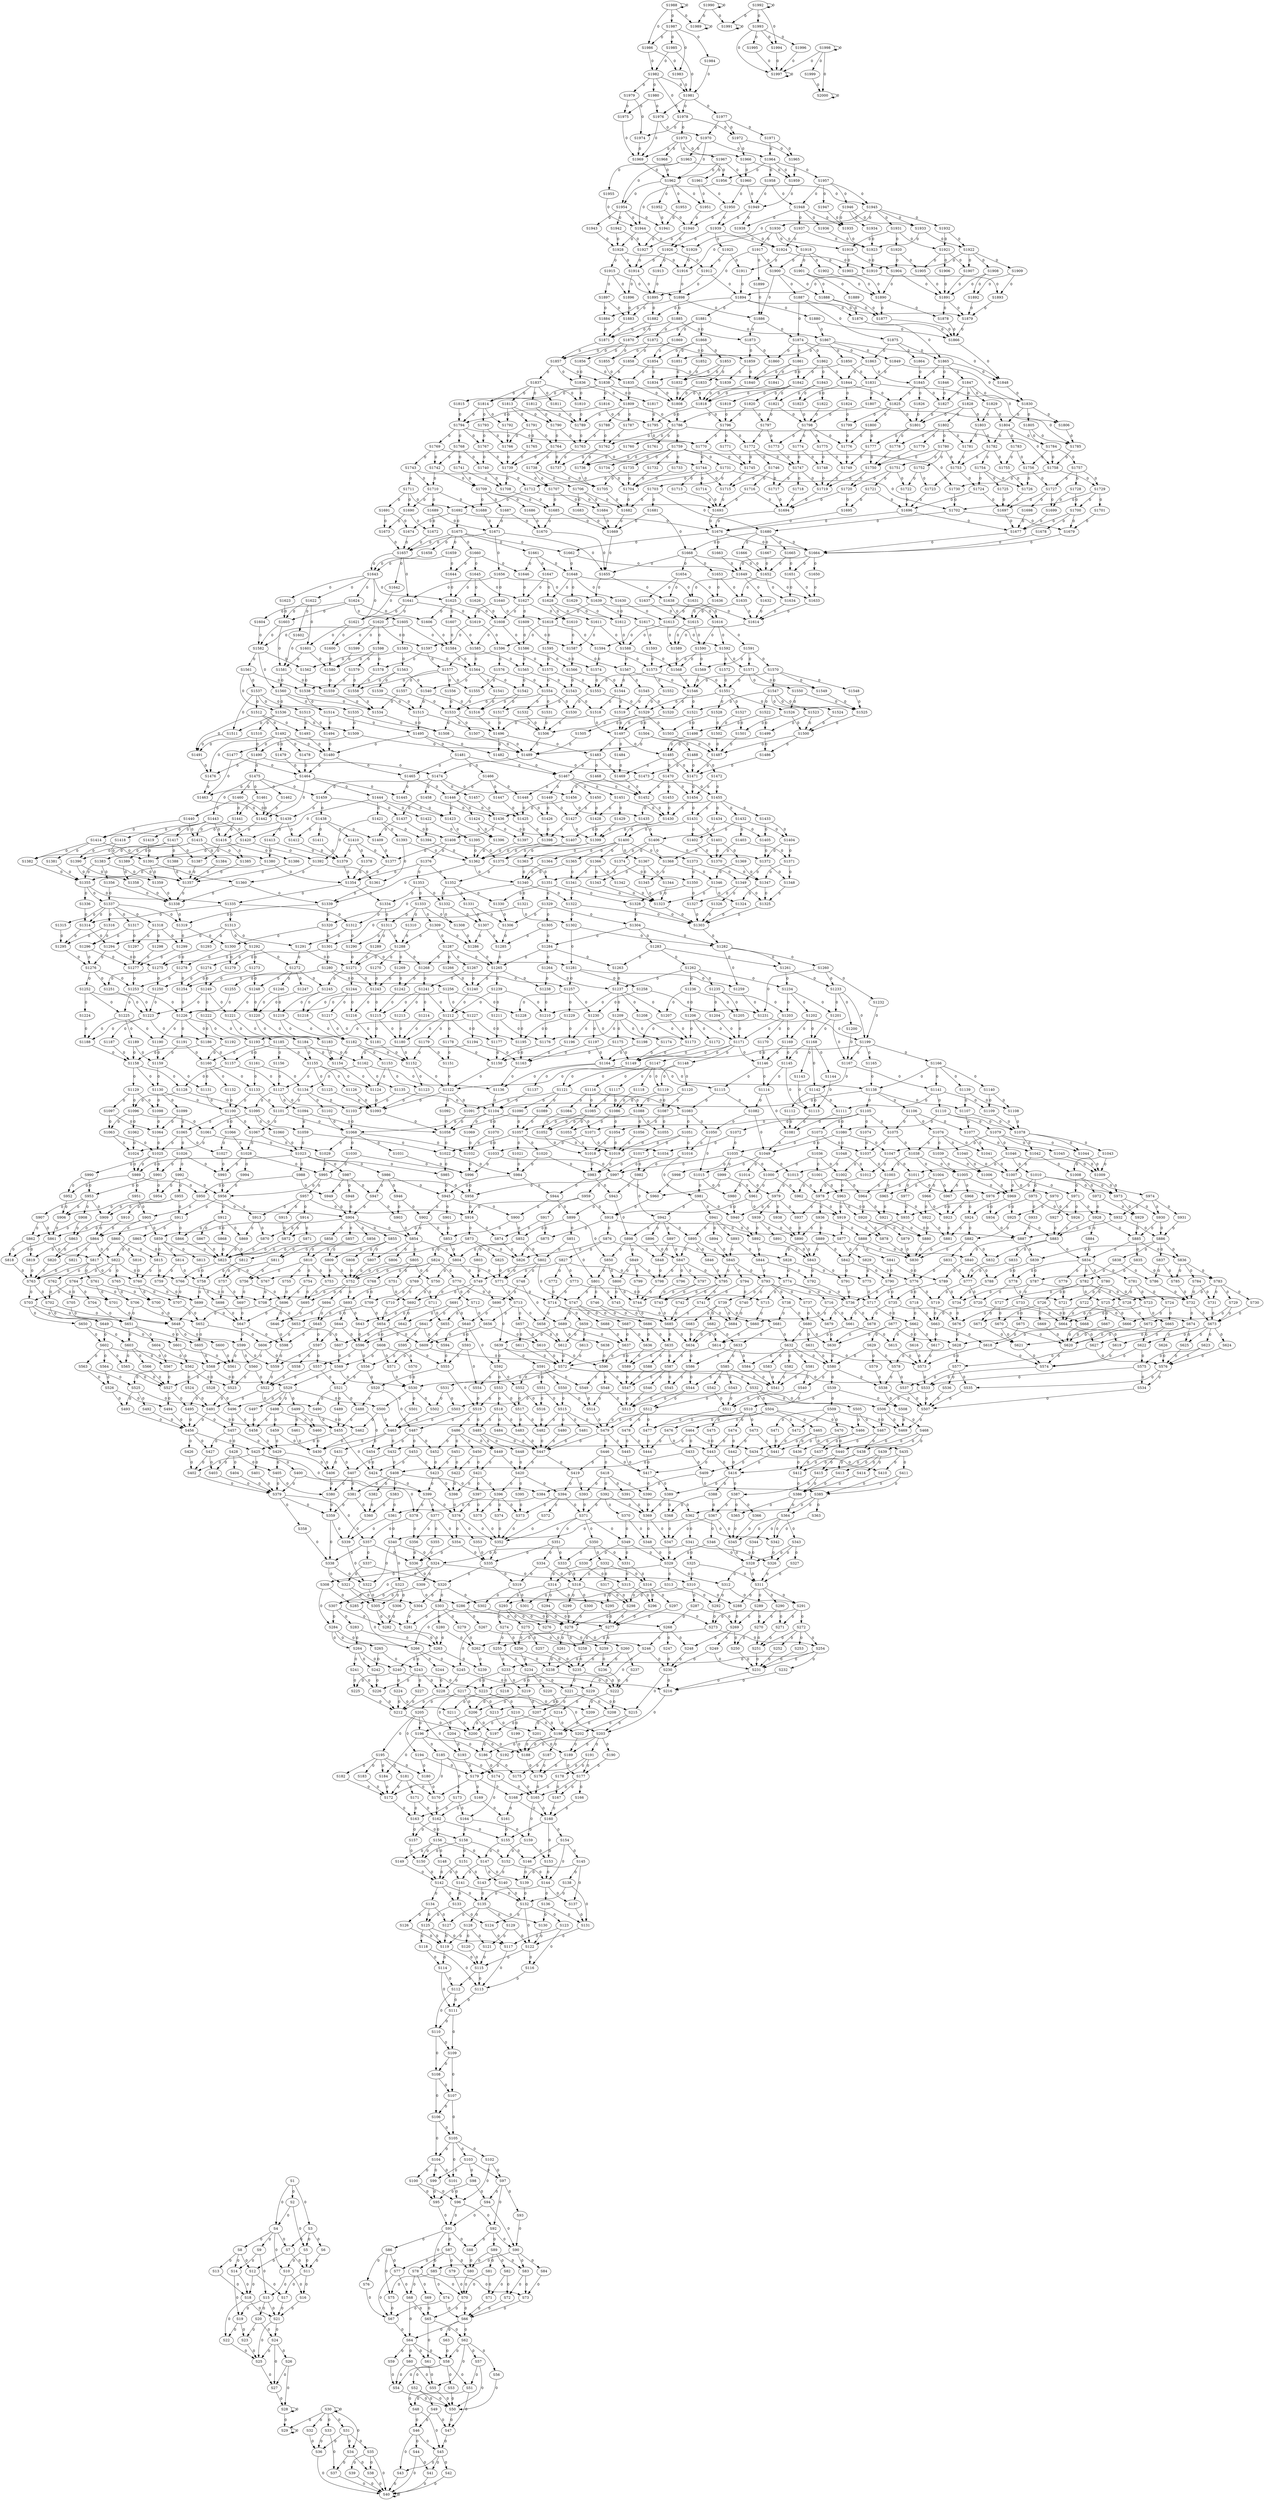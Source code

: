 strict digraph {
	S1 -> S2 [ label = 0 ];
	S1 -> S3 [ label = 0 ];
	S1 -> S4 [ label = 0 ];
	S2 -> S4 [ label = 0 ];
	S2 -> S5 [ label = 0 ];
	S3 -> S5 [ label = 0 ];
	S3 -> S6 [ label = 0 ];
	S3 -> S7 [ label = 0 ];
	S4 -> S7 [ label = 0 ];
	S4 -> S8 [ label = 0 ];
	S4 -> S9 [ label = 0 ];
	S4 -> S10 [ label = 0 ];
	S5 -> S10 [ label = 0 ];
	S5 -> S11 [ label = 0 ];
	S6 -> S11 [ label = 0 ];
	S7 -> S11 [ label = 0 ];
	S7 -> S12 [ label = 0 ];
	S8 -> S12 [ label = 0 ];
	S8 -> S13 [ label = 0 ];
	S8 -> S14 [ label = 0 ];
	S9 -> S14 [ label = 0 ];
	S9 -> S15 [ label = 0 ];
	S10 -> S15 [ label = 0 ];
	S10 -> S16 [ label = 0 ];
	S11 -> S16 [ label = 0 ];
	S11 -> S17 [ label = 0 ];
	S12 -> S17 [ label = 0 ];
	S12 -> S18 [ label = 0 ];
	S13 -> S18 [ label = 0 ];
	S14 -> S18 [ label = 0 ];
	S14 -> S19 [ label = 0 ];
	S15 -> S19 [ label = 0 ];
	S15 -> S20 [ label = 0 ];
	S15 -> S21 [ label = 0 ];
	S16 -> S21 [ label = 0 ];
	S17 -> S21 [ label = 0 ];
	S18 -> S21 [ label = 0 ];
	S18 -> S22 [ label = 0 ];
	S19 -> S22 [ label = 0 ];
	S19 -> S23 [ label = 0 ];
	S20 -> S23 [ label = 0 ];
	S20 -> S24 [ label = 0 ];
	S21 -> S24 [ label = 0 ];
	S21 -> S25 [ label = 0 ];
	S22 -> S25 [ label = 0 ];
	S23 -> S25 [ label = 0 ];
	S24 -> S25 [ label = 0 ];
	S24 -> S26 [ label = 0 ];
	S24 -> S27 [ label = 0 ];
	S25 -> S27 [ label = 0 ];
	S26 -> S27 [ label = 0 ];
	S26 -> S28 [ label = 0 ];
	S27 -> S28 [ label = 0 ];
	S28 -> S28 [ label = 0 ];
	S28 -> S29 [ label = 0 ];
	S29 -> S29 [ label = 0 ];
	S30 -> S29 [ label = 0 ];
	S30 -> S30 [ label = 0 ];
	S30 -> S31 [ label = 0 ];
	S30 -> S32 [ label = 0 ];
	S30 -> S33 [ label = 0 ];
	S30 -> S34 [ label = 0 ];
	S31 -> S34 [ label = 0 ];
	S31 -> S35 [ label = 0 ];
	S31 -> S36 [ label = 0 ];
	S32 -> S36 [ label = 0 ];
	S33 -> S36 [ label = 0 ];
	S33 -> S37 [ label = 0 ];
	S34 -> S37 [ label = 0 ];
	S34 -> S38 [ label = 0 ];
	S35 -> S38 [ label = 0 ];
	S35 -> S39 [ label = 0 ];
	S35 -> S40 [ label = 0 ];
	S36 -> S40 [ label = 0 ];
	S37 -> S40 [ label = 0 ];
	S38 -> S40 [ label = 0 ];
	S39 -> S40 [ label = 0 ];
	S40 -> S40 [ label = 0 ];
	S41 -> S40 [ label = 0 ];
	S42 -> S40 [ label = 0 ];
	S43 -> S40 [ label = 0 ];
	S44 -> S40 [ label = 0 ];
	S44 -> S41 [ label = 0 ];
	S45 -> S41 [ label = 0 ];
	S45 -> S42 [ label = 0 ];
	S45 -> S43 [ label = 0 ];
	S46 -> S43 [ label = 0 ];
	S46 -> S44 [ label = 0 ];
	S46 -> S45 [ label = 0 ];
	S47 -> S45 [ label = 0 ];
	S48 -> S45 [ label = 0 ];
	S48 -> S46 [ label = 0 ];
	S49 -> S46 [ label = 0 ];
	S49 -> S47 [ label = 0 ];
	S50 -> S47 [ label = 0 ];
	S51 -> S47 [ label = 0 ];
	S51 -> S48 [ label = 0 ];
	S52 -> S48 [ label = 0 ];
	S52 -> S49 [ label = 0 ];
	S52 -> S50 [ label = 0 ];
	S53 -> S50 [ label = 0 ];
	S54 -> S50 [ label = 0 ];
	S55 -> S50 [ label = 0 ];
	S56 -> S50 [ label = 0 ];
	S57 -> S50 [ label = 0 ];
	S57 -> S51 [ label = 0 ];
	S58 -> S51 [ label = 0 ];
	S58 -> S52 [ label = 0 ];
	S58 -> S53 [ label = 0 ];
	S58 -> S54 [ label = 0 ];
	S59 -> S54 [ label = 0 ];
	S60 -> S54 [ label = 0 ];
	S60 -> S55 [ label = 0 ];
	S61 -> S55 [ label = 0 ];
	S62 -> S55 [ label = 0 ];
	S62 -> S56 [ label = 0 ];
	S62 -> S57 [ label = 0 ];
	S62 -> S58 [ label = 0 ];
	S63 -> S58 [ label = 0 ];
	S64 -> S58 [ label = 0 ];
	S64 -> S59 [ label = 0 ];
	S64 -> S60 [ label = 0 ];
	S64 -> S61 [ label = 0 ];
	S65 -> S61 [ label = 0 ];
	S65 -> S62 [ label = 0 ];
	S66 -> S62 [ label = 0 ];
	S66 -> S63 [ label = 0 ];
	S66 -> S64 [ label = 0 ];
	S67 -> S64 [ label = 0 ];
	S68 -> S64 [ label = 0 ];
	S68 -> S65 [ label = 0 ];
	S69 -> S65 [ label = 0 ];
	S70 -> S65 [ label = 0 ];
	S70 -> S66 [ label = 0 ];
	S71 -> S66 [ label = 0 ];
	S72 -> S66 [ label = 0 ];
	S73 -> S66 [ label = 0 ];
	S74 -> S66 [ label = 0 ];
	S74 -> S67 [ label = 0 ];
	S75 -> S67 [ label = 0 ];
	S76 -> S67 [ label = 0 ];
	S77 -> S67 [ label = 0 ];
	S77 -> S68 [ label = 0 ];
	S78 -> S68 [ label = 0 ];
	S78 -> S69 [ label = 0 ];
	S78 -> S70 [ label = 0 ];
	S79 -> S70 [ label = 0 ];
	S80 -> S70 [ label = 0 ];
	S81 -> S70 [ label = 0 ];
	S81 -> S71 [ label = 0 ];
	S82 -> S71 [ label = 0 ];
	S82 -> S72 [ label = 0 ];
	S83 -> S72 [ label = 0 ];
	S83 -> S73 [ label = 0 ];
	S84 -> S73 [ label = 0 ];
	S85 -> S73 [ label = 0 ];
	S85 -> S74 [ label = 0 ];
	S85 -> S75 [ label = 0 ];
	S86 -> S75 [ label = 0 ];
	S86 -> S76 [ label = 0 ];
	S86 -> S77 [ label = 0 ];
	S87 -> S77 [ label = 0 ];
	S87 -> S78 [ label = 0 ];
	S87 -> S79 [ label = 0 ];
	S87 -> S80 [ label = 0 ];
	S88 -> S80 [ label = 0 ];
	S89 -> S80 [ label = 0 ];
	S89 -> S81 [ label = 0 ];
	S89 -> S82 [ label = 0 ];
	S89 -> S83 [ label = 0 ];
	S90 -> S83 [ label = 0 ];
	S90 -> S84 [ label = 0 ];
	S90 -> S85 [ label = 0 ];
	S91 -> S85 [ label = 0 ];
	S91 -> S86 [ label = 0 ];
	S91 -> S87 [ label = 0 ];
	S91 -> S88 [ label = 0 ];
	S92 -> S88 [ label = 0 ];
	S92 -> S89 [ label = 0 ];
	S92 -> S90 [ label = 0 ];
	S93 -> S90 [ label = 0 ];
	S94 -> S90 [ label = 0 ];
	S94 -> S91 [ label = 0 ];
	S95 -> S91 [ label = 0 ];
	S96 -> S91 [ label = 0 ];
	S96 -> S92 [ label = 0 ];
	S97 -> S92 [ label = 0 ];
	S97 -> S93 [ label = 0 ];
	S97 -> S94 [ label = 0 ];
	S98 -> S94 [ label = 0 ];
	S98 -> S95 [ label = 0 ];
	S99 -> S95 [ label = 0 ];
	S100 -> S95 [ label = 0 ];
	S100 -> S96 [ label = 0 ];
	S101 -> S96 [ label = 0 ];
	S102 -> S96 [ label = 0 ];
	S102 -> S97 [ label = 0 ];
	S103 -> S97 [ label = 0 ];
	S103 -> S98 [ label = 0 ];
	S103 -> S99 [ label = 0 ];
	S104 -> S99 [ label = 0 ];
	S104 -> S100 [ label = 0 ];
	S104 -> S101 [ label = 0 ];
	S105 -> S101 [ label = 0 ];
	S105 -> S102 [ label = 0 ];
	S105 -> S103 [ label = 0 ];
	S105 -> S104 [ label = 0 ];
	S106 -> S104 [ label = 0 ];
	S106 -> S105 [ label = 0 ];
	S107 -> S105 [ label = 0 ];
	S107 -> S106 [ label = 0 ];
	S108 -> S106 [ label = 0 ];
	S108 -> S107 [ label = 0 ];
	S109 -> S107 [ label = 0 ];
	S109 -> S108 [ label = 0 ];
	S110 -> S108 [ label = 0 ];
	S110 -> S109 [ label = 0 ];
	S111 -> S109 [ label = 0 ];
	S111 -> S110 [ label = 0 ];
	S112 -> S110 [ label = 0 ];
	S112 -> S111 [ label = 0 ];
	S113 -> S111 [ label = 0 ];
	S114 -> S111 [ label = 0 ];
	S114 -> S112 [ label = 0 ];
	S115 -> S112 [ label = 0 ];
	S115 -> S113 [ label = 0 ];
	S116 -> S113 [ label = 0 ];
	S117 -> S113 [ label = 0 ];
	S118 -> S113 [ label = 0 ];
	S118 -> S114 [ label = 0 ];
	S119 -> S114 [ label = 0 ];
	S119 -> S115 [ label = 0 ];
	S120 -> S115 [ label = 0 ];
	S121 -> S115 [ label = 0 ];
	S122 -> S115 [ label = 0 ];
	S122 -> S116 [ label = 0 ];
	S123 -> S116 [ label = 0 ];
	S123 -> S117 [ label = 0 ];
	S124 -> S117 [ label = 0 ];
	S125 -> S117 [ label = 0 ];
	S125 -> S118 [ label = 0 ];
	S125 -> S119 [ label = 0 ];
	S126 -> S119 [ label = 0 ];
	S127 -> S119 [ label = 0 ];
	S128 -> S119 [ label = 0 ];
	S128 -> S120 [ label = 0 ];
	S128 -> S121 [ label = 0 ];
	S129 -> S121 [ label = 0 ];
	S129 -> S122 [ label = 0 ];
	S130 -> S122 [ label = 0 ];
	S131 -> S122 [ label = 0 ];
	S132 -> S122 [ label = 0 ];
	S132 -> S123 [ label = 0 ];
	S132 -> S124 [ label = 0 ];
	S133 -> S124 [ label = 0 ];
	S133 -> S125 [ label = 0 ];
	S134 -> S125 [ label = 0 ];
	S134 -> S126 [ label = 0 ];
	S134 -> S127 [ label = 0 ];
	S135 -> S127 [ label = 0 ];
	S135 -> S128 [ label = 0 ];
	S135 -> S129 [ label = 0 ];
	S135 -> S130 [ label = 0 ];
	S136 -> S130 [ label = 0 ];
	S136 -> S131 [ label = 0 ];
	S137 -> S131 [ label = 0 ];
	S138 -> S131 [ label = 0 ];
	S138 -> S132 [ label = 0 ];
	S139 -> S132 [ label = 0 ];
	S140 -> S132 [ label = 0 ];
	S141 -> S132 [ label = 0 ];
	S141 -> S133 [ label = 0 ];
	S142 -> S133 [ label = 0 ];
	S142 -> S134 [ label = 0 ];
	S142 -> S135 [ label = 0 ];
	S143 -> S135 [ label = 0 ];
	S144 -> S135 [ label = 0 ];
	S144 -> S136 [ label = 0 ];
	S144 -> S137 [ label = 0 ];
	S145 -> S137 [ label = 0 ];
	S145 -> S138 [ label = 0 ];
	S145 -> S139 [ label = 0 ];
	S146 -> S139 [ label = 0 ];
	S147 -> S139 [ label = 0 ];
	S147 -> S140 [ label = 0 ];
	S147 -> S141 [ label = 0 ];
	S148 -> S141 [ label = 0 ];
	S148 -> S142 [ label = 0 ];
	S149 -> S142 [ label = 0 ];
	S150 -> S142 [ label = 0 ];
	S151 -> S142 [ label = 0 ];
	S151 -> S143 [ label = 0 ];
	S152 -> S143 [ label = 0 ];
	S152 -> S144 [ label = 0 ];
	S153 -> S144 [ label = 0 ];
	S154 -> S144 [ label = 0 ];
	S154 -> S145 [ label = 0 ];
	S154 -> S146 [ label = 0 ];
	S155 -> S146 [ label = 0 ];
	S155 -> S147 [ label = 0 ];
	S156 -> S147 [ label = 0 ];
	S156 -> S148 [ label = 0 ];
	S156 -> S149 [ label = 0 ];
	S156 -> S150 [ label = 0 ];
	S157 -> S150 [ label = 0 ];
	S158 -> S150 [ label = 0 ];
	S158 -> S151 [ label = 0 ];
	S158 -> S152 [ label = 0 ];
	S159 -> S152 [ label = 0 ];
	S159 -> S153 [ label = 0 ];
	S160 -> S153 [ label = 0 ];
	S160 -> S154 [ label = 0 ];
	S160 -> S155 [ label = 0 ];
	S161 -> S155 [ label = 0 ];
	S162 -> S155 [ label = 0 ];
	S162 -> S156 [ label = 0 ];
	S162 -> S157 [ label = 0 ];
	S163 -> S157 [ label = 0 ];
	S163 -> S158 [ label = 0 ];
	S164 -> S158 [ label = 0 ];
	S164 -> S159 [ label = 0 ];
	S165 -> S159 [ label = 0 ];
	S165 -> S160 [ label = 0 ];
	S166 -> S160 [ label = 0 ];
	S167 -> S160 [ label = 0 ];
	S168 -> S160 [ label = 0 ];
	S168 -> S161 [ label = 0 ];
	S169 -> S161 [ label = 0 ];
	S169 -> S162 [ label = 0 ];
	S170 -> S162 [ label = 0 ];
	S171 -> S162 [ label = 0 ];
	S171 -> S163 [ label = 0 ];
	S172 -> S163 [ label = 0 ];
	S173 -> S163 [ label = 0 ];
	S173 -> S164 [ label = 0 ];
	S174 -> S164 [ label = 0 ];
	S174 -> S165 [ label = 0 ];
	S175 -> S165 [ label = 0 ];
	S176 -> S165 [ label = 0 ];
	S177 -> S165 [ label = 0 ];
	S177 -> S166 [ label = 0 ];
	S177 -> S167 [ label = 0 ];
	S178 -> S167 [ label = 0 ];
	S178 -> S168 [ label = 0 ];
	S179 -> S168 [ label = 0 ];
	S179 -> S169 [ label = 0 ];
	S179 -> S170 [ label = 0 ];
	S180 -> S170 [ label = 0 ];
	S181 -> S170 [ label = 0 ];
	S181 -> S171 [ label = 0 ];
	S181 -> S172 [ label = 0 ];
	S182 -> S172 [ label = 0 ];
	S183 -> S172 [ label = 0 ];
	S184 -> S172 [ label = 0 ];
	S185 -> S172 [ label = 0 ];
	S185 -> S173 [ label = 0 ];
	S185 -> S174 [ label = 0 ];
	S186 -> S174 [ label = 0 ];
	S186 -> S175 [ label = 0 ];
	S187 -> S175 [ label = 0 ];
	S187 -> S176 [ label = 0 ];
	S188 -> S176 [ label = 0 ];
	S189 -> S176 [ label = 0 ];
	S189 -> S177 [ label = 0 ];
	S190 -> S177 [ label = 0 ];
	S191 -> S177 [ label = 0 ];
	S191 -> S178 [ label = 0 ];
	S191 -> S179 [ label = 0 ];
	S192 -> S179 [ label = 0 ];
	S193 -> S179 [ label = 0 ];
	S194 -> S179 [ label = 0 ];
	S194 -> S180 [ label = 0 ];
	S195 -> S180 [ label = 0 ];
	S195 -> S181 [ label = 0 ];
	S195 -> S182 [ label = 0 ];
	S195 -> S183 [ label = 0 ];
	S195 -> S184 [ label = 0 ];
	S196 -> S184 [ label = 0 ];
	S196 -> S185 [ label = 0 ];
	S196 -> S186 [ label = 0 ];
	S197 -> S186 [ label = 0 ];
	S198 -> S186 [ label = 0 ];
	S198 -> S187 [ label = 0 ];
	S198 -> S188 [ label = 0 ];
	S199 -> S188 [ label = 0 ];
	S200 -> S188 [ label = 0 ];
	S201 -> S188 [ label = 0 ];
	S201 -> S189 [ label = 0 ];
	S202 -> S189 [ label = 0 ];
	S203 -> S189 [ label = 0 ];
	S203 -> S190 [ label = 0 ];
	S203 -> S191 [ label = 0 ];
	S203 -> S192 [ label = 0 ];
	S204 -> S192 [ label = 0 ];
	S204 -> S193 [ label = 0 ];
	S205 -> S193 [ label = 0 ];
	S205 -> S194 [ label = 0 ];
	S205 -> S195 [ label = 0 ];
	S205 -> S196 [ label = 0 ];
	S206 -> S196 [ label = 0 ];
	S206 -> S197 [ label = 0 ];
	S207 -> S197 [ label = 0 ];
	S207 -> S198 [ label = 0 ];
	S208 -> S198 [ label = 0 ];
	S209 -> S198 [ label = 0 ];
	S210 -> S198 [ label = 0 ];
	S210 -> S199 [ label = 0 ];
	S210 -> S200 [ label = 0 ];
	S211 -> S200 [ label = 0 ];
	S212 -> S200 [ label = 0 ];
	S213 -> S200 [ label = 0 ];
	S213 -> S201 [ label = 0 ];
	S214 -> S201 [ label = 0 ];
	S214 -> S202 [ label = 0 ];
	S215 -> S202 [ label = 0 ];
	S215 -> S203 [ label = 0 ];
	S216 -> S203 [ label = 0 ];
	S217 -> S203 [ label = 0 ];
	S217 -> S204 [ label = 0 ];
	S217 -> S205 [ label = 0 ];
	S217 -> S206 [ label = 0 ];
	S218 -> S206 [ label = 0 ];
	S219 -> S206 [ label = 0 ];
	S219 -> S207 [ label = 0 ];
	S220 -> S207 [ label = 0 ];
	S221 -> S207 [ label = 0 ];
	S221 -> S208 [ label = 0 ];
	S222 -> S208 [ label = 0 ];
	S222 -> S209 [ label = 0 ];
	S223 -> S209 [ label = 0 ];
	S223 -> S210 [ label = 0 ];
	S223 -> S211 [ label = 0 ];
	S224 -> S211 [ label = 0 ];
	S224 -> S212 [ label = 0 ];
	S225 -> S212 [ label = 0 ];
	S226 -> S212 [ label = 0 ];
	S227 -> S212 [ label = 0 ];
	S228 -> S212 [ label = 0 ];
	S228 -> S213 [ label = 0 ];
	S229 -> S213 [ label = 0 ];
	S229 -> S214 [ label = 0 ];
	S229 -> S215 [ label = 0 ];
	S230 -> S215 [ label = 0 ];
	S230 -> S216 [ label = 0 ];
	S231 -> S216 [ label = 0 ];
	S232 -> S216 [ label = 0 ];
	S233 -> S216 [ label = 0 ];
	S233 -> S217 [ label = 0 ];
	S233 -> S218 [ label = 0 ];
	S233 -> S219 [ label = 0 ];
	S234 -> S219 [ label = 0 ];
	S234 -> S220 [ label = 0 ];
	S234 -> S221 [ label = 0 ];
	S235 -> S221 [ label = 0 ];
	S235 -> S222 [ label = 0 ];
	S236 -> S222 [ label = 0 ];
	S237 -> S222 [ label = 0 ];
	S238 -> S222 [ label = 0 ];
	S238 -> S223 [ label = 0 ];
	S239 -> S223 [ label = 0 ];
	S240 -> S223 [ label = 0 ];
	S240 -> S224 [ label = 0 ];
	S240 -> S225 [ label = 0 ];
	S241 -> S225 [ label = 0 ];
	S241 -> S226 [ label = 0 ];
	S242 -> S226 [ label = 0 ];
	S243 -> S226 [ label = 0 ];
	S243 -> S227 [ label = 0 ];
	S243 -> S228 [ label = 0 ];
	S244 -> S228 [ label = 0 ];
	S245 -> S228 [ label = 0 ];
	S245 -> S229 [ label = 0 ];
	S246 -> S229 [ label = 0 ];
	S246 -> S230 [ label = 0 ];
	S247 -> S230 [ label = 0 ];
	S248 -> S230 [ label = 0 ];
	S249 -> S230 [ label = 0 ];
	S249 -> S231 [ label = 0 ];
	S250 -> S231 [ label = 0 ];
	S251 -> S231 [ label = 0 ];
	S252 -> S231 [ label = 0 ];
	S253 -> S231 [ label = 0 ];
	S254 -> S231 [ label = 0 ];
	S254 -> S232 [ label = 0 ];
	S254 -> S233 [ label = 0 ];
	S255 -> S233 [ label = 0 ];
	S255 -> S234 [ label = 0 ];
	S256 -> S234 [ label = 0 ];
	S256 -> S235 [ label = 0 ];
	S257 -> S235 [ label = 0 ];
	S258 -> S235 [ label = 0 ];
	S259 -> S235 [ label = 0 ];
	S259 -> S236 [ label = 0 ];
	S260 -> S236 [ label = 0 ];
	S260 -> S237 [ label = 0 ];
	S260 -> S238 [ label = 0 ];
	S261 -> S238 [ label = 0 ];
	S262 -> S238 [ label = 0 ];
	S262 -> S239 [ label = 0 ];
	S263 -> S239 [ label = 0 ];
	S263 -> S240 [ label = 0 ];
	S264 -> S240 [ label = 0 ];
	S264 -> S241 [ label = 0 ];
	S264 -> S242 [ label = 0 ];
	S265 -> S242 [ label = 0 ];
	S265 -> S243 [ label = 0 ];
	S266 -> S243 [ label = 0 ];
	S266 -> S244 [ label = 0 ];
	S266 -> S245 [ label = 0 ];
	S267 -> S245 [ label = 0 ];
	S267 -> S246 [ label = 0 ];
	S268 -> S246 [ label = 0 ];
	S268 -> S247 [ label = 0 ];
	S268 -> S248 [ label = 0 ];
	S269 -> S248 [ label = 0 ];
	S269 -> S249 [ label = 0 ];
	S269 -> S250 [ label = 0 ];
	S270 -> S250 [ label = 0 ];
	S270 -> S251 [ label = 0 ];
	S271 -> S251 [ label = 0 ];
	S272 -> S251 [ label = 0 ];
	S272 -> S252 [ label = 0 ];
	S272 -> S253 [ label = 0 ];
	S272 -> S254 [ label = 0 ];
	S273 -> S254 [ label = 0 ];
	S273 -> S255 [ label = 0 ];
	S274 -> S255 [ label = 0 ];
	S274 -> S256 [ label = 0 ];
	S275 -> S256 [ label = 0 ];
	S275 -> S257 [ label = 0 ];
	S275 -> S258 [ label = 0 ];
	S276 -> S258 [ label = 0 ];
	S277 -> S258 [ label = 0 ];
	S277 -> S259 [ label = 0 ];
	S278 -> S259 [ label = 0 ];
	S278 -> S260 [ label = 0 ];
	S278 -> S261 [ label = 0 ];
	S278 -> S262 [ label = 0 ];
	S279 -> S262 [ label = 0 ];
	S280 -> S262 [ label = 0 ];
	S280 -> S263 [ label = 0 ];
	S281 -> S263 [ label = 0 ];
	S282 -> S263 [ label = 0 ];
	S283 -> S263 [ label = 0 ];
	S283 -> S264 [ label = 0 ];
	S284 -> S264 [ label = 0 ];
	S284 -> S265 [ label = 0 ];
	S284 -> S266 [ label = 0 ];
	S285 -> S266 [ label = 0 ];
	S286 -> S266 [ label = 0 ];
	S286 -> S267 [ label = 0 ];
	S286 -> S268 [ label = 0 ];
	S287 -> S268 [ label = 0 ];
	S287 -> S269 [ label = 0 ];
	S288 -> S269 [ label = 0 ];
	S289 -> S269 [ label = 0 ];
	S289 -> S270 [ label = 0 ];
	S290 -> S270 [ label = 0 ];
	S290 -> S271 [ label = 0 ];
	S291 -> S271 [ label = 0 ];
	S291 -> S272 [ label = 0 ];
	S291 -> S273 [ label = 0 ];
	S292 -> S273 [ label = 0 ];
	S293 -> S273 [ label = 0 ];
	S293 -> S274 [ label = 0 ];
	S293 -> S275 [ label = 0 ];
	S293 -> S276 [ label = 0 ];
	S294 -> S276 [ label = 0 ];
	S294 -> S277 [ label = 0 ];
	S295 -> S277 [ label = 0 ];
	S296 -> S277 [ label = 0 ];
	S297 -> S277 [ label = 0 ];
	S298 -> S277 [ label = 0 ];
	S298 -> S278 [ label = 0 ];
	S299 -> S278 [ label = 0 ];
	S300 -> S278 [ label = 0 ];
	S301 -> S278 [ label = 0 ];
	S302 -> S278 [ label = 0 ];
	S303 -> S278 [ label = 0 ];
	S303 -> S279 [ label = 0 ];
	S303 -> S280 [ label = 0 ];
	S303 -> S281 [ label = 0 ];
	S304 -> S281 [ label = 0 ];
	S305 -> S281 [ label = 0 ];
	S305 -> S282 [ label = 0 ];
	S306 -> S282 [ label = 0 ];
	S307 -> S282 [ label = 0 ];
	S307 -> S283 [ label = 0 ];
	S307 -> S284 [ label = 0 ];
	S308 -> S284 [ label = 0 ];
	S308 -> S285 [ label = 0 ];
	S309 -> S285 [ label = 0 ];
	S309 -> S286 [ label = 0 ];
	S310 -> S286 [ label = 0 ];
	S310 -> S287 [ label = 0 ];
	S310 -> S288 [ label = 0 ];
	S311 -> S288 [ label = 0 ];
	S311 -> S289 [ label = 0 ];
	S311 -> S290 [ label = 0 ];
	S311 -> S291 [ label = 0 ];
	S312 -> S291 [ label = 0 ];
	S312 -> S292 [ label = 0 ];
	S313 -> S292 [ label = 0 ];
	S313 -> S293 [ label = 0 ];
	S314 -> S293 [ label = 0 ];
	S314 -> S294 [ label = 0 ];
	S314 -> S295 [ label = 0 ];
	S315 -> S295 [ label = 0 ];
	S315 -> S296 [ label = 0 ];
	S316 -> S296 [ label = 0 ];
	S316 -> S297 [ label = 0 ];
	S316 -> S298 [ label = 0 ];
	S317 -> S298 [ label = 0 ];
	S318 -> S298 [ label = 0 ];
	S318 -> S299 [ label = 0 ];
	S318 -> S300 [ label = 0 ];
	S318 -> S301 [ label = 0 ];
	S319 -> S301 [ label = 0 ];
	S319 -> S302 [ label = 0 ];
	S320 -> S302 [ label = 0 ];
	S320 -> S303 [ label = 0 ];
	S320 -> S304 [ label = 0 ];
	S321 -> S304 [ label = 0 ];
	S321 -> S305 [ label = 0 ];
	S322 -> S305 [ label = 0 ];
	S323 -> S305 [ label = 0 ];
	S323 -> S306 [ label = 0 ];
	S323 -> S307 [ label = 0 ];
	S324 -> S307 [ label = 0 ];
	S324 -> S308 [ label = 0 ];
	S324 -> S309 [ label = 0 ];
	S324 -> S310 [ label = 0 ];
	S325 -> S310 [ label = 0 ];
	S325 -> S311 [ label = 0 ];
	S326 -> S311 [ label = 0 ];
	S327 -> S311 [ label = 0 ];
	S328 -> S311 [ label = 0 ];
	S328 -> S312 [ label = 0 ];
	S329 -> S312 [ label = 0 ];
	S329 -> S313 [ label = 0 ];
	S329 -> S314 [ label = 0 ];
	S330 -> S314 [ label = 0 ];
	S330 -> S315 [ label = 0 ];
	S331 -> S315 [ label = 0 ];
	S331 -> S316 [ label = 0 ];
	S332 -> S316 [ label = 0 ];
	S332 -> S317 [ label = 0 ];
	S332 -> S318 [ label = 0 ];
	S333 -> S318 [ label = 0 ];
	S334 -> S318 [ label = 0 ];
	S334 -> S319 [ label = 0 ];
	S335 -> S319 [ label = 0 ];
	S335 -> S320 [ label = 0 ];
	S336 -> S320 [ label = 0 ];
	S337 -> S320 [ label = 0 ];
	S337 -> S321 [ label = 0 ];
	S338 -> S321 [ label = 0 ];
	S338 -> S322 [ label = 0 ];
	S339 -> S322 [ label = 0 ];
	S340 -> S322 [ label = 0 ];
	S340 -> S323 [ label = 0 ];
	S340 -> S324 [ label = 0 ];
	S341 -> S324 [ label = 0 ];
	S341 -> S325 [ label = 0 ];
	S341 -> S326 [ label = 0 ];
	S342 -> S326 [ label = 0 ];
	S343 -> S326 [ label = 0 ];
	S343 -> S327 [ label = 0 ];
	S343 -> S328 [ label = 0 ];
	S344 -> S328 [ label = 0 ];
	S345 -> S328 [ label = 0 ];
	S346 -> S328 [ label = 0 ];
	S346 -> S329 [ label = 0 ];
	S347 -> S329 [ label = 0 ];
	S348 -> S329 [ label = 0 ];
	S349 -> S329 [ label = 0 ];
	S349 -> S330 [ label = 0 ];
	S349 -> S331 [ label = 0 ];
	S350 -> S331 [ label = 0 ];
	S350 -> S332 [ label = 0 ];
	S350 -> S333 [ label = 0 ];
	S351 -> S333 [ label = 0 ];
	S351 -> S334 [ label = 0 ];
	S351 -> S335 [ label = 0 ];
	S352 -> S335 [ label = 0 ];
	S353 -> S335 [ label = 0 ];
	S354 -> S335 [ label = 0 ];
	S354 -> S336 [ label = 0 ];
	S355 -> S336 [ label = 0 ];
	S356 -> S336 [ label = 0 ];
	S357 -> S336 [ label = 0 ];
	S357 -> S337 [ label = 0 ];
	S357 -> S338 [ label = 0 ];
	S358 -> S338 [ label = 0 ];
	S359 -> S338 [ label = 0 ];
	S359 -> S339 [ label = 0 ];
	S360 -> S339 [ label = 0 ];
	S361 -> S339 [ label = 0 ];
	S361 -> S340 [ label = 0 ];
	S362 -> S340 [ label = 0 ];
	S362 -> S341 [ label = 0 ];
	S362 -> S342 [ label = 0 ];
	S363 -> S342 [ label = 0 ];
	S364 -> S342 [ label = 0 ];
	S364 -> S343 [ label = 0 ];
	S364 -> S344 [ label = 0 ];
	S364 -> S345 [ label = 0 ];
	S365 -> S345 [ label = 0 ];
	S366 -> S345 [ label = 0 ];
	S367 -> S345 [ label = 0 ];
	S367 -> S346 [ label = 0 ];
	S367 -> S347 [ label = 0 ];
	S368 -> S347 [ label = 0 ];
	S369 -> S347 [ label = 0 ];
	S369 -> S348 [ label = 0 ];
	S370 -> S348 [ label = 0 ];
	S370 -> S349 [ label = 0 ];
	S371 -> S349 [ label = 0 ];
	S371 -> S350 [ label = 0 ];
	S371 -> S351 [ label = 0 ];
	S371 -> S352 [ label = 0 ];
	S372 -> S352 [ label = 0 ];
	S373 -> S352 [ label = 0 ];
	S374 -> S352 [ label = 0 ];
	S375 -> S352 [ label = 0 ];
	S376 -> S352 [ label = 0 ];
	S376 -> S353 [ label = 0 ];
	S376 -> S354 [ label = 0 ];
	S377 -> S354 [ label = 0 ];
	S377 -> S355 [ label = 0 ];
	S377 -> S356 [ label = 0 ];
	S378 -> S356 [ label = 0 ];
	S378 -> S357 [ label = 0 ];
	S379 -> S357 [ label = 0 ];
	S379 -> S358 [ label = 0 ];
	S379 -> S359 [ label = 0 ];
	S380 -> S359 [ label = 0 ];
	S381 -> S359 [ label = 0 ];
	S381 -> S360 [ label = 0 ];
	S382 -> S360 [ label = 0 ];
	S383 -> S360 [ label = 0 ];
	S383 -> S361 [ label = 0 ];
	S384 -> S361 [ label = 0 ];
	S384 -> S362 [ label = 0 ];
	S385 -> S362 [ label = 0 ];
	S385 -> S363 [ label = 0 ];
	S385 -> S364 [ label = 0 ];
	S386 -> S364 [ label = 0 ];
	S386 -> S365 [ label = 0 ];
	S387 -> S365 [ label = 0 ];
	S387 -> S366 [ label = 0 ];
	S387 -> S367 [ label = 0 ];
	S388 -> S367 [ label = 0 ];
	S388 -> S368 [ label = 0 ];
	S389 -> S368 [ label = 0 ];
	S389 -> S369 [ label = 0 ];
	S390 -> S369 [ label = 0 ];
	S391 -> S369 [ label = 0 ];
	S392 -> S369 [ label = 0 ];
	S392 -> S370 [ label = 0 ];
	S392 -> S371 [ label = 0 ];
	S393 -> S371 [ label = 0 ];
	S394 -> S371 [ label = 0 ];
	S394 -> S372 [ label = 0 ];
	S394 -> S373 [ label = 0 ];
	S395 -> S373 [ label = 0 ];
	S396 -> S373 [ label = 0 ];
	S396 -> S374 [ label = 0 ];
	S396 -> S375 [ label = 0 ];
	S397 -> S375 [ label = 0 ];
	S397 -> S376 [ label = 0 ];
	S398 -> S376 [ label = 0 ];
	S399 -> S376 [ label = 0 ];
	S399 -> S377 [ label = 0 ];
	S399 -> S378 [ label = 0 ];
	S400 -> S378 [ label = 0 ];
	S400 -> S379 [ label = 0 ];
	S401 -> S379 [ label = 0 ];
	S402 -> S379 [ label = 0 ];
	S403 -> S379 [ label = 0 ];
	S404 -> S379 [ label = 0 ];
	S405 -> S379 [ label = 0 ];
	S405 -> S380 [ label = 0 ];
	S406 -> S380 [ label = 0 ];
	S407 -> S380 [ label = 0 ];
	S407 -> S381 [ label = 0 ];
	S408 -> S381 [ label = 0 ];
	S408 -> S382 [ label = 0 ];
	S408 -> S383 [ label = 0 ];
	S408 -> S384 [ label = 0 ];
	S409 -> S384 [ label = 0 ];
	S409 -> S385 [ label = 0 ];
	S410 -> S385 [ label = 0 ];
	S411 -> S385 [ label = 0 ];
	S411 -> S386 [ label = 0 ];
	S412 -> S386 [ label = 0 ];
	S413 -> S386 [ label = 0 ];
	S414 -> S386 [ label = 0 ];
	S415 -> S386 [ label = 0 ];
	S415 -> S387 [ label = 0 ];
	S416 -> S387 [ label = 0 ];
	S416 -> S388 [ label = 0 ];
	S416 -> S389 [ label = 0 ];
	S417 -> S389 [ label = 0 ];
	S417 -> S390 [ label = 0 ];
	S418 -> S390 [ label = 0 ];
	S418 -> S391 [ label = 0 ];
	S418 -> S392 [ label = 0 ];
	S418 -> S393 [ label = 0 ];
	S419 -> S393 [ label = 0 ];
	S419 -> S394 [ label = 0 ];
	S420 -> S394 [ label = 0 ];
	S420 -> S395 [ label = 0 ];
	S420 -> S396 [ label = 0 ];
	S421 -> S396 [ label = 0 ];
	S421 -> S397 [ label = 0 ];
	S421 -> S398 [ label = 0 ];
	S422 -> S398 [ label = 0 ];
	S423 -> S398 [ label = 0 ];
	S423 -> S399 [ label = 0 ];
	S424 -> S399 [ label = 0 ];
	S425 -> S399 [ label = 0 ];
	S425 -> S400 [ label = 0 ];
	S425 -> S401 [ label = 0 ];
	S425 -> S402 [ label = 0 ];
	S426 -> S402 [ label = 0 ];
	S427 -> S402 [ label = 0 ];
	S427 -> S403 [ label = 0 ];
	S428 -> S403 [ label = 0 ];
	S428 -> S404 [ label = 0 ];
	S428 -> S405 [ label = 0 ];
	S429 -> S405 [ label = 0 ];
	S429 -> S406 [ label = 0 ];
	S430 -> S406 [ label = 0 ];
	S431 -> S406 [ label = 0 ];
	S431 -> S407 [ label = 0 ];
	S432 -> S407 [ label = 0 ];
	S432 -> S408 [ label = 0 ];
	S433 -> S408 [ label = 0 ];
	S433 -> S409 [ label = 0 ];
	S434 -> S409 [ label = 0 ];
	S434 -> S410 [ label = 0 ];
	S435 -> S410 [ label = 0 ];
	S435 -> S411 [ label = 0 ];
	S435 -> S412 [ label = 0 ];
	S436 -> S412 [ label = 0 ];
	S437 -> S412 [ label = 0 ];
	S438 -> S412 [ label = 0 ];
	S438 -> S413 [ label = 0 ];
	S439 -> S413 [ label = 0 ];
	S439 -> S414 [ label = 0 ];
	S439 -> S415 [ label = 0 ];
	S440 -> S415 [ label = 0 ];
	S440 -> S416 [ label = 0 ];
	S441 -> S416 [ label = 0 ];
	S442 -> S416 [ label = 0 ];
	S443 -> S416 [ label = 0 ];
	S443 -> S417 [ label = 0 ];
	S444 -> S417 [ label = 0 ];
	S445 -> S417 [ label = 0 ];
	S446 -> S417 [ label = 0 ];
	S446 -> S418 [ label = 0 ];
	S446 -> S419 [ label = 0 ];
	S447 -> S419 [ label = 0 ];
	S447 -> S420 [ label = 0 ];
	S448 -> S420 [ label = 0 ];
	S449 -> S420 [ label = 0 ];
	S449 -> S421 [ label = 0 ];
	S450 -> S421 [ label = 0 ];
	S450 -> S422 [ label = 0 ];
	S451 -> S422 [ label = 0 ];
	S451 -> S423 [ label = 0 ];
	S452 -> S423 [ label = 0 ];
	S453 -> S423 [ label = 0 ];
	S453 -> S424 [ label = 0 ];
	S454 -> S424 [ label = 0 ];
	S455 -> S424 [ label = 0 ];
	S455 -> S425 [ label = 0 ];
	S456 -> S425 [ label = 0 ];
	S456 -> S426 [ label = 0 ];
	S456 -> S427 [ label = 0 ];
	S457 -> S427 [ label = 0 ];
	S457 -> S428 [ label = 0 ];
	S457 -> S429 [ label = 0 ];
	S458 -> S429 [ label = 0 ];
	S459 -> S429 [ label = 0 ];
	S459 -> S430 [ label = 0 ];
	S460 -> S430 [ label = 0 ];
	S461 -> S430 [ label = 0 ];
	S462 -> S430 [ label = 0 ];
	S463 -> S430 [ label = 0 ];
	S463 -> S431 [ label = 0 ];
	S463 -> S432 [ label = 0 ];
	S464 -> S432 [ label = 0 ];
	S464 -> S433 [ label = 0 ];
	S464 -> S434 [ label = 0 ];
	S465 -> S434 [ label = 0 ];
	S465 -> S435 [ label = 0 ];
	S465 -> S436 [ label = 0 ];
	S466 -> S436 [ label = 0 ];
	S466 -> S437 [ label = 0 ];
	S467 -> S437 [ label = 0 ];
	S467 -> S438 [ label = 0 ];
	S468 -> S438 [ label = 0 ];
	S468 -> S439 [ label = 0 ];
	S468 -> S440 [ label = 0 ];
	S469 -> S440 [ label = 0 ];
	S470 -> S440 [ label = 0 ];
	S470 -> S441 [ label = 0 ];
	S471 -> S441 [ label = 0 ];
	S472 -> S441 [ label = 0 ];
	S473 -> S441 [ label = 0 ];
	S473 -> S442 [ label = 0 ];
	S474 -> S442 [ label = 0 ];
	S474 -> S443 [ label = 0 ];
	S475 -> S443 [ label = 0 ];
	S476 -> S443 [ label = 0 ];
	S476 -> S444 [ label = 0 ];
	S477 -> S444 [ label = 0 ];
	S478 -> S444 [ label = 0 ];
	S478 -> S445 [ label = 0 ];
	S479 -> S445 [ label = 0 ];
	S479 -> S446 [ label = 0 ];
	S479 -> S447 [ label = 0 ];
	S480 -> S447 [ label = 0 ];
	S481 -> S447 [ label = 0 ];
	S482 -> S447 [ label = 0 ];
	S483 -> S447 [ label = 0 ];
	S484 -> S447 [ label = 0 ];
	S485 -> S447 [ label = 0 ];
	S485 -> S448 [ label = 0 ];
	S485 -> S449 [ label = 0 ];
	S486 -> S449 [ label = 0 ];
	S486 -> S450 [ label = 0 ];
	S486 -> S451 [ label = 0 ];
	S486 -> S452 [ label = 0 ];
	S487 -> S452 [ label = 0 ];
	S487 -> S453 [ label = 0 ];
	S487 -> S454 [ label = 0 ];
	S488 -> S454 [ label = 0 ];
	S488 -> S455 [ label = 0 ];
	S489 -> S455 [ label = 0 ];
	S490 -> S455 [ label = 0 ];
	S491 -> S455 [ label = 0 ];
	S491 -> S456 [ label = 0 ];
	S492 -> S456 [ label = 0 ];
	S493 -> S456 [ label = 0 ];
	S494 -> S456 [ label = 0 ];
	S495 -> S456 [ label = 0 ];
	S495 -> S457 [ label = 0 ];
	S496 -> S457 [ label = 0 ];
	S496 -> S458 [ label = 0 ];
	S497 -> S458 [ label = 0 ];
	S498 -> S458 [ label = 0 ];
	S498 -> S459 [ label = 0 ];
	S498 -> S460 [ label = 0 ];
	S499 -> S460 [ label = 0 ];
	S499 -> S461 [ label = 0 ];
	S499 -> S462 [ label = 0 ];
	S500 -> S462 [ label = 0 ];
	S500 -> S463 [ label = 0 ];
	S501 -> S463 [ label = 0 ];
	S502 -> S463 [ label = 0 ];
	S503 -> S463 [ label = 0 ];
	S504 -> S463 [ label = 0 ];
	S504 -> S464 [ label = 0 ];
	S504 -> S465 [ label = 0 ];
	S504 -> S466 [ label = 0 ];
	S505 -> S466 [ label = 0 ];
	S505 -> S467 [ label = 0 ];
	S506 -> S467 [ label = 0 ];
	S506 -> S468 [ label = 0 ];
	S506 -> S469 [ label = 0 ];
	S507 -> S469 [ label = 0 ];
	S508 -> S469 [ label = 0 ];
	S509 -> S469 [ label = 0 ];
	S509 -> S470 [ label = 0 ];
	S509 -> S471 [ label = 0 ];
	S509 -> S472 [ label = 0 ];
	S510 -> S472 [ label = 0 ];
	S510 -> S473 [ label = 0 ];
	S510 -> S474 [ label = 0 ];
	S510 -> S475 [ label = 0 ];
	S510 -> S476 [ label = 0 ];
	S510 -> S477 [ label = 0 ];
	S511 -> S477 [ label = 0 ];
	S512 -> S477 [ label = 0 ];
	S512 -> S478 [ label = 0 ];
	S512 -> S479 [ label = 0 ];
	S513 -> S479 [ label = 0 ];
	S514 -> S479 [ label = 0 ];
	S515 -> S479 [ label = 0 ];
	S515 -> S480 [ label = 0 ];
	S515 -> S481 [ label = 0 ];
	S515 -> S482 [ label = 0 ];
	S516 -> S482 [ label = 0 ];
	S517 -> S482 [ label = 0 ];
	S517 -> S483 [ label = 0 ];
	S518 -> S483 [ label = 0 ];
	S518 -> S484 [ label = 0 ];
	S518 -> S485 [ label = 0 ];
	S519 -> S485 [ label = 0 ];
	S519 -> S486 [ label = 0 ];
	S519 -> S487 [ label = 0 ];
	S520 -> S487 [ label = 0 ];
	S520 -> S488 [ label = 0 ];
	S521 -> S488 [ label = 0 ];
	S521 -> S489 [ label = 0 ];
	S521 -> S490 [ label = 0 ];
	S522 -> S490 [ label = 0 ];
	S522 -> S491 [ label = 0 ];
	S523 -> S491 [ label = 0 ];
	S524 -> S491 [ label = 0 ];
	S525 -> S491 [ label = 0 ];
	S525 -> S492 [ label = 0 ];
	S525 -> S493 [ label = 0 ];
	S526 -> S493 [ label = 0 ];
	S526 -> S494 [ label = 0 ];
	S527 -> S494 [ label = 0 ];
	S527 -> S495 [ label = 0 ];
	S528 -> S495 [ label = 0 ];
	S528 -> S496 [ label = 0 ];
	S529 -> S496 [ label = 0 ];
	S529 -> S497 [ label = 0 ];
	S529 -> S498 [ label = 0 ];
	S529 -> S499 [ label = 0 ];
	S529 -> S500 [ label = 0 ];
	S530 -> S500 [ label = 0 ];
	S530 -> S501 [ label = 0 ];
	S530 -> S502 [ label = 0 ];
	S531 -> S502 [ label = 0 ];
	S531 -> S503 [ label = 0 ];
	S532 -> S503 [ label = 0 ];
	S532 -> S504 [ label = 0 ];
	S532 -> S505 [ label = 0 ];
	S532 -> S506 [ label = 0 ];
	S533 -> S506 [ label = 0 ];
	S533 -> S507 [ label = 0 ];
	S534 -> S507 [ label = 0 ];
	S535 -> S507 [ label = 0 ];
	S536 -> S507 [ label = 0 ];
	S537 -> S507 [ label = 0 ];
	S538 -> S507 [ label = 0 ];
	S538 -> S508 [ label = 0 ];
	S539 -> S508 [ label = 0 ];
	S539 -> S509 [ label = 0 ];
	S539 -> S510 [ label = 0 ];
	S540 -> S510 [ label = 0 ];
	S540 -> S511 [ label = 0 ];
	S541 -> S511 [ label = 0 ];
	S542 -> S511 [ label = 0 ];
	S543 -> S511 [ label = 0 ];
	S543 -> S512 [ label = 0 ];
	S544 -> S512 [ label = 0 ];
	S544 -> S513 [ label = 0 ];
	S545 -> S513 [ label = 0 ];
	S546 -> S513 [ label = 0 ];
	S547 -> S513 [ label = 0 ];
	S548 -> S513 [ label = 0 ];
	S548 -> S514 [ label = 0 ];
	S549 -> S514 [ label = 0 ];
	S550 -> S514 [ label = 0 ];
	S550 -> S515 [ label = 0 ];
	S551 -> S515 [ label = 0 ];
	S551 -> S516 [ label = 0 ];
	S552 -> S516 [ label = 0 ];
	S552 -> S517 [ label = 0 ];
	S553 -> S517 [ label = 0 ];
	S553 -> S518 [ label = 0 ];
	S553 -> S519 [ label = 0 ];
	S554 -> S519 [ label = 0 ];
	S555 -> S519 [ label = 0 ];
	S555 -> S520 [ label = 0 ];
	S556 -> S520 [ label = 0 ];
	S556 -> S521 [ label = 0 ];
	S557 -> S521 [ label = 0 ];
	S557 -> S522 [ label = 0 ];
	S558 -> S522 [ label = 0 ];
	S559 -> S522 [ label = 0 ];
	S560 -> S522 [ label = 0 ];
	S560 -> S523 [ label = 0 ];
	S561 -> S523 [ label = 0 ];
	S562 -> S523 [ label = 0 ];
	S562 -> S524 [ label = 0 ];
	S562 -> S525 [ label = 0 ];
	S563 -> S525 [ label = 0 ];
	S563 -> S526 [ label = 0 ];
	S564 -> S526 [ label = 0 ];
	S564 -> S527 [ label = 0 ];
	S565 -> S527 [ label = 0 ];
	S566 -> S527 [ label = 0 ];
	S567 -> S527 [ label = 0 ];
	S568 -> S527 [ label = 0 ];
	S568 -> S528 [ label = 0 ];
	S568 -> S529 [ label = 0 ];
	S569 -> S529 [ label = 0 ];
	S569 -> S530 [ label = 0 ];
	S570 -> S530 [ label = 0 ];
	S571 -> S530 [ label = 0 ];
	S572 -> S530 [ label = 0 ];
	S572 -> S531 [ label = 0 ];
	S572 -> S532 [ label = 0 ];
	S572 -> S533 [ label = 0 ];
	S573 -> S533 [ label = 0 ];
	S574 -> S533 [ label = 0 ];
	S575 -> S533 [ label = 0 ];
	S575 -> S534 [ label = 0 ];
	S576 -> S534 [ label = 0 ];
	S576 -> S535 [ label = 0 ];
	S577 -> S535 [ label = 0 ];
	S577 -> S536 [ label = 0 ];
	S577 -> S537 [ label = 0 ];
	S578 -> S537 [ label = 0 ];
	S578 -> S538 [ label = 0 ];
	S579 -> S538 [ label = 0 ];
	S580 -> S538 [ label = 0 ];
	S580 -> S539 [ label = 0 ];
	S580 -> S540 [ label = 0 ];
	S581 -> S540 [ label = 0 ];
	S581 -> S541 [ label = 0 ];
	S582 -> S541 [ label = 0 ];
	S583 -> S541 [ label = 0 ];
	S584 -> S541 [ label = 0 ];
	S585 -> S541 [ label = 0 ];
	S585 -> S542 [ label = 0 ];
	S585 -> S543 [ label = 0 ];
	S585 -> S544 [ label = 0 ];
	S586 -> S544 [ label = 0 ];
	S586 -> S545 [ label = 0 ];
	S587 -> S545 [ label = 0 ];
	S587 -> S546 [ label = 0 ];
	S587 -> S547 [ label = 0 ];
	S588 -> S547 [ label = 0 ];
	S589 -> S547 [ label = 0 ];
	S590 -> S547 [ label = 0 ];
	S590 -> S548 [ label = 0 ];
	S590 -> S549 [ label = 0 ];
	S591 -> S549 [ label = 0 ];
	S591 -> S550 [ label = 0 ];
	S591 -> S551 [ label = 0 ];
	S591 -> S552 [ label = 0 ];
	S592 -> S552 [ label = 0 ];
	S592 -> S553 [ label = 0 ];
	S592 -> S554 [ label = 0 ];
	S593 -> S554 [ label = 0 ];
	S593 -> S555 [ label = 0 ];
	S594 -> S555 [ label = 0 ];
	S595 -> S555 [ label = 0 ];
	S595 -> S556 [ label = 0 ];
	S596 -> S556 [ label = 0 ];
	S596 -> S557 [ label = 0 ];
	S597 -> S557 [ label = 0 ];
	S597 -> S558 [ label = 0 ];
	S597 -> S559 [ label = 0 ];
	S598 -> S559 [ label = 0 ];
	S599 -> S559 [ label = 0 ];
	S599 -> S560 [ label = 0 ];
	S599 -> S561 [ label = 0 ];
	S600 -> S561 [ label = 0 ];
	S601 -> S561 [ label = 0 ];
	S601 -> S562 [ label = 0 ];
	S602 -> S562 [ label = 0 ];
	S602 -> S563 [ label = 0 ];
	S602 -> S564 [ label = 0 ];
	S602 -> S565 [ label = 0 ];
	S603 -> S565 [ label = 0 ];
	S603 -> S566 [ label = 0 ];
	S603 -> S567 [ label = 0 ];
	S604 -> S567 [ label = 0 ];
	S604 -> S568 [ label = 0 ];
	S605 -> S568 [ label = 0 ];
	S606 -> S568 [ label = 0 ];
	S606 -> S569 [ label = 0 ];
	S607 -> S569 [ label = 0 ];
	S608 -> S569 [ label = 0 ];
	S608 -> S570 [ label = 0 ];
	S608 -> S571 [ label = 0 ];
	S609 -> S571 [ label = 0 ];
	S609 -> S572 [ label = 0 ];
	S610 -> S572 [ label = 0 ];
	S611 -> S572 [ label = 0 ];
	S612 -> S572 [ label = 0 ];
	S613 -> S572 [ label = 0 ];
	S614 -> S572 [ label = 0 ];
	S614 -> S573 [ label = 0 ];
	S615 -> S573 [ label = 0 ];
	S616 -> S573 [ label = 0 ];
	S617 -> S573 [ label = 0 ];
	S618 -> S573 [ label = 0 ];
	S618 -> S574 [ label = 0 ];
	S619 -> S574 [ label = 0 ];
	S620 -> S574 [ label = 0 ];
	S621 -> S574 [ label = 0 ];
	S622 -> S574 [ label = 0 ];
	S622 -> S575 [ label = 0 ];
	S623 -> S575 [ label = 0 ];
	S623 -> S576 [ label = 0 ];
	S624 -> S576 [ label = 0 ];
	S625 -> S576 [ label = 0 ];
	S626 -> S576 [ label = 0 ];
	S627 -> S576 [ label = 0 ];
	S627 -> S577 [ label = 0 ];
	S628 -> S577 [ label = 0 ];
	S628 -> S578 [ label = 0 ];
	S629 -> S578 [ label = 0 ];
	S629 -> S579 [ label = 0 ];
	S629 -> S580 [ label = 0 ];
	S630 -> S580 [ label = 0 ];
	S631 -> S580 [ label = 0 ];
	S632 -> S580 [ label = 0 ];
	S632 -> S581 [ label = 0 ];
	S632 -> S582 [ label = 0 ];
	S632 -> S583 [ label = 0 ];
	S632 -> S584 [ label = 0 ];
	S633 -> S584 [ label = 0 ];
	S633 -> S585 [ label = 0 ];
	S633 -> S586 [ label = 0 ];
	S634 -> S586 [ label = 0 ];
	S634 -> S587 [ label = 0 ];
	S635 -> S587 [ label = 0 ];
	S635 -> S588 [ label = 0 ];
	S635 -> S589 [ label = 0 ];
	S636 -> S589 [ label = 0 ];
	S637 -> S589 [ label = 0 ];
	S637 -> S590 [ label = 0 ];
	S638 -> S590 [ label = 0 ];
	S639 -> S590 [ label = 0 ];
	S639 -> S591 [ label = 0 ];
	S639 -> S592 [ label = 0 ];
	S640 -> S592 [ label = 0 ];
	S640 -> S593 [ label = 0 ];
	S640 -> S594 [ label = 0 ];
	S641 -> S594 [ label = 0 ];
	S641 -> S595 [ label = 0 ];
	S641 -> S596 [ label = 0 ];
	S642 -> S596 [ label = 0 ];
	S643 -> S596 [ label = 0 ];
	S644 -> S596 [ label = 0 ];
	S644 -> S597 [ label = 0 ];
	S645 -> S597 [ label = 0 ];
	S645 -> S598 [ label = 0 ];
	S646 -> S598 [ label = 0 ];
	S647 -> S598 [ label = 0 ];
	S647 -> S599 [ label = 0 ];
	S648 -> S599 [ label = 0 ];
	S648 -> S600 [ label = 0 ];
	S648 -> S601 [ label = 0 ];
	S649 -> S601 [ label = 0 ];
	S649 -> S602 [ label = 0 ];
	S650 -> S602 [ label = 0 ];
	S650 -> S603 [ label = 0 ];
	S651 -> S603 [ label = 0 ];
	S651 -> S604 [ label = 0 ];
	S651 -> S605 [ label = 0 ];
	S652 -> S605 [ label = 0 ];
	S652 -> S606 [ label = 0 ];
	S653 -> S606 [ label = 0 ];
	S653 -> S607 [ label = 0 ];
	S654 -> S607 [ label = 0 ];
	S654 -> S608 [ label = 0 ];
	S654 -> S609 [ label = 0 ];
	S655 -> S609 [ label = 0 ];
	S656 -> S609 [ label = 0 ];
	S656 -> S610 [ label = 0 ];
	S657 -> S610 [ label = 0 ];
	S657 -> S611 [ label = 0 ];
	S657 -> S612 [ label = 0 ];
	S658 -> S612 [ label = 0 ];
	S659 -> S612 [ label = 0 ];
	S659 -> S613 [ label = 0 ];
	S659 -> S614 [ label = 0 ];
	S660 -> S614 [ label = 0 ];
	S661 -> S614 [ label = 0 ];
	S661 -> S615 [ label = 0 ];
	S662 -> S615 [ label = 0 ];
	S662 -> S616 [ label = 0 ];
	S662 -> S617 [ label = 0 ];
	S663 -> S617 [ label = 0 ];
	S663 -> S618 [ label = 0 ];
	S664 -> S618 [ label = 0 ];
	S664 -> S619 [ label = 0 ];
	S665 -> S619 [ label = 0 ];
	S665 -> S620 [ label = 0 ];
	S666 -> S620 [ label = 0 ];
	S667 -> S620 [ label = 0 ];
	S668 -> S620 [ label = 0 ];
	S669 -> S620 [ label = 0 ];
	S670 -> S620 [ label = 0 ];
	S670 -> S621 [ label = 0 ];
	S671 -> S621 [ label = 0 ];
	S672 -> S621 [ label = 0 ];
	S672 -> S622 [ label = 0 ];
	S673 -> S622 [ label = 0 ];
	S673 -> S623 [ label = 0 ];
	S673 -> S624 [ label = 0 ];
	S673 -> S625 [ label = 0 ];
	S674 -> S625 [ label = 0 ];
	S674 -> S626 [ label = 0 ];
	S674 -> S627 [ label = 0 ];
	S675 -> S627 [ label = 0 ];
	S675 -> S628 [ label = 0 ];
	S676 -> S628 [ label = 0 ];
	S677 -> S628 [ label = 0 ];
	S677 -> S629 [ label = 0 ];
	S677 -> S630 [ label = 0 ];
	S678 -> S630 [ label = 0 ];
	S679 -> S630 [ label = 0 ];
	S680 -> S630 [ label = 0 ];
	S680 -> S631 [ label = 0 ];
	S680 -> S632 [ label = 0 ];
	S681 -> S632 [ label = 0 ];
	S681 -> S633 [ label = 0 ];
	S682 -> S633 [ label = 0 ];
	S682 -> S634 [ label = 0 ];
	S683 -> S634 [ label = 0 ];
	S684 -> S634 [ label = 0 ];
	S685 -> S634 [ label = 0 ];
	S685 -> S635 [ label = 0 ];
	S686 -> S635 [ label = 0 ];
	S686 -> S636 [ label = 0 ];
	S687 -> S636 [ label = 0 ];
	S687 -> S637 [ label = 0 ];
	S688 -> S637 [ label = 0 ];
	S689 -> S637 [ label = 0 ];
	S689 -> S638 [ label = 0 ];
	S689 -> S639 [ label = 0 ];
	S690 -> S639 [ label = 0 ];
	S690 -> S640 [ label = 0 ];
	S691 -> S640 [ label = 0 ];
	S691 -> S641 [ label = 0 ];
	S691 -> S642 [ label = 0 ];
	S692 -> S642 [ label = 0 ];
	S692 -> S643 [ label = 0 ];
	S693 -> S643 [ label = 0 ];
	S693 -> S644 [ label = 0 ];
	S693 -> S645 [ label = 0 ];
	S694 -> S645 [ label = 0 ];
	S694 -> S646 [ label = 0 ];
	S695 -> S646 [ label = 0 ];
	S696 -> S646 [ label = 0 ];
	S696 -> S647 [ label = 0 ];
	S697 -> S647 [ label = 0 ];
	S698 -> S647 [ label = 0 ];
	S699 -> S647 [ label = 0 ];
	S699 -> S648 [ label = 0 ];
	S700 -> S648 [ label = 0 ];
	S701 -> S648 [ label = 0 ];
	S702 -> S648 [ label = 0 ];
	S702 -> S649 [ label = 0 ];
	S703 -> S649 [ label = 0 ];
	S703 -> S650 [ label = 0 ];
	S703 -> S651 [ label = 0 ];
	S704 -> S651 [ label = 0 ];
	S705 -> S651 [ label = 0 ];
	S706 -> S651 [ label = 0 ];
	S706 -> S652 [ label = 0 ];
	S707 -> S652 [ label = 0 ];
	S708 -> S652 [ label = 0 ];
	S708 -> S653 [ label = 0 ];
	S709 -> S653 [ label = 0 ];
	S709 -> S654 [ label = 0 ];
	S710 -> S654 [ label = 0 ];
	S711 -> S654 [ label = 0 ];
	S711 -> S655 [ label = 0 ];
	S712 -> S655 [ label = 0 ];
	S712 -> S656 [ label = 0 ];
	S713 -> S656 [ label = 0 ];
	S713 -> S657 [ label = 0 ];
	S713 -> S658 [ label = 0 ];
	S714 -> S658 [ label = 0 ];
	S714 -> S659 [ label = 0 ];
	S714 -> S660 [ label = 0 ];
	S715 -> S660 [ label = 0 ];
	S716 -> S660 [ label = 0 ];
	S716 -> S661 [ label = 0 ];
	S717 -> S661 [ label = 0 ];
	S717 -> S662 [ label = 0 ];
	S718 -> S662 [ label = 0 ];
	S718 -> S663 [ label = 0 ];
	S719 -> S663 [ label = 0 ];
	S720 -> S663 [ label = 0 ];
	S720 -> S664 [ label = 0 ];
	S721 -> S664 [ label = 0 ];
	S722 -> S664 [ label = 0 ];
	S723 -> S664 [ label = 0 ];
	S723 -> S665 [ label = 0 ];
	S724 -> S665 [ label = 0 ];
	S724 -> S666 [ label = 0 ];
	S725 -> S666 [ label = 0 ];
	S725 -> S667 [ label = 0 ];
	S725 -> S668 [ label = 0 ];
	S726 -> S668 [ label = 0 ];
	S726 -> S669 [ label = 0 ];
	S726 -> S670 [ label = 0 ];
	S727 -> S670 [ label = 0 ];
	S727 -> S671 [ label = 0 ];
	S728 -> S671 [ label = 0 ];
	S728 -> S672 [ label = 0 ];
	S729 -> S672 [ label = 0 ];
	S729 -> S673 [ label = 0 ];
	S730 -> S673 [ label = 0 ];
	S731 -> S673 [ label = 0 ];
	S732 -> S673 [ label = 0 ];
	S732 -> S674 [ label = 0 ];
	S733 -> S674 [ label = 0 ];
	S733 -> S675 [ label = 0 ];
	S733 -> S676 [ label = 0 ];
	S734 -> S676 [ label = 0 ];
	S735 -> S676 [ label = 0 ];
	S735 -> S677 [ label = 0 ];
	S735 -> S678 [ label = 0 ];
	S736 -> S678 [ label = 0 ];
	S736 -> S679 [ label = 0 ];
	S737 -> S679 [ label = 0 ];
	S737 -> S680 [ label = 0 ];
	S738 -> S680 [ label = 0 ];
	S738 -> S681 [ label = 0 ];
	S739 -> S681 [ label = 0 ];
	S739 -> S682 [ label = 0 ];
	S739 -> S683 [ label = 0 ];
	S739 -> S684 [ label = 0 ];
	S740 -> S684 [ label = 0 ];
	S741 -> S684 [ label = 0 ];
	S741 -> S685 [ label = 0 ];
	S742 -> S685 [ label = 0 ];
	S743 -> S685 [ label = 0 ];
	S744 -> S685 [ label = 0 ];
	S745 -> S685 [ label = 0 ];
	S746 -> S685 [ label = 0 ];
	S746 -> S686 [ label = 0 ];
	S747 -> S686 [ label = 0 ];
	S747 -> S687 [ label = 0 ];
	S747 -> S688 [ label = 0 ];
	S747 -> S689 [ label = 0 ];
	S748 -> S689 [ label = 0 ];
	S748 -> S690 [ label = 0 ];
	S749 -> S690 [ label = 0 ];
	S749 -> S691 [ label = 0 ];
	S749 -> S692 [ label = 0 ];
	S750 -> S692 [ label = 0 ];
	S751 -> S692 [ label = 0 ];
	S751 -> S693 [ label = 0 ];
	S752 -> S693 [ label = 0 ];
	S752 -> S694 [ label = 0 ];
	S752 -> S695 [ label = 0 ];
	S753 -> S695 [ label = 0 ];
	S754 -> S695 [ label = 0 ];
	S754 -> S696 [ label = 0 ];
	S755 -> S696 [ label = 0 ];
	S756 -> S696 [ label = 0 ];
	S756 -> S697 [ label = 0 ];
	S757 -> S697 [ label = 0 ];
	S757 -> S698 [ label = 0 ];
	S758 -> S698 [ label = 0 ];
	S758 -> S699 [ label = 0 ];
	S759 -> S699 [ label = 0 ];
	S760 -> S699 [ label = 0 ];
	S760 -> S700 [ label = 0 ];
	S761 -> S700 [ label = 0 ];
	S761 -> S701 [ label = 0 ];
	S762 -> S701 [ label = 0 ];
	S762 -> S702 [ label = 0 ];
	S763 -> S702 [ label = 0 ];
	S763 -> S703 [ label = 0 ];
	S764 -> S703 [ label = 0 ];
	S764 -> S704 [ label = 0 ];
	S764 -> S705 [ label = 0 ];
	S764 -> S706 [ label = 0 ];
	S765 -> S706 [ label = 0 ];
	S765 -> S707 [ label = 0 ];
	S766 -> S707 [ label = 0 ];
	S766 -> S708 [ label = 0 ];
	S767 -> S708 [ label = 0 ];
	S768 -> S708 [ label = 0 ];
	S768 -> S709 [ label = 0 ];
	S769 -> S709 [ label = 0 ];
	S769 -> S710 [ label = 0 ];
	S769 -> S711 [ label = 0 ];
	S770 -> S711 [ label = 0 ];
	S770 -> S712 [ label = 0 ];
	S770 -> S713 [ label = 0 ];
	S771 -> S713 [ label = 0 ];
	S771 -> S714 [ label = 0 ];
	S772 -> S714 [ label = 0 ];
	S773 -> S714 [ label = 0 ];
	S773 -> S715 [ label = 0 ];
	S774 -> S715 [ label = 0 ];
	S774 -> S716 [ label = 0 ];
	S774 -> S717 [ label = 0 ];
	S775 -> S717 [ label = 0 ];
	S776 -> S717 [ label = 0 ];
	S776 -> S718 [ label = 0 ];
	S776 -> S719 [ label = 0 ];
	S777 -> S719 [ label = 0 ];
	S777 -> S720 [ label = 0 ];
	S778 -> S720 [ label = 0 ];
	S778 -> S721 [ label = 0 ];
	S779 -> S721 [ label = 0 ];
	S780 -> S721 [ label = 0 ];
	S780 -> S722 [ label = 0 ];
	S780 -> S723 [ label = 0 ];
	S781 -> S723 [ label = 0 ];
	S781 -> S724 [ label = 0 ];
	S781 -> S725 [ label = 0 ];
	S782 -> S725 [ label = 0 ];
	S782 -> S726 [ label = 0 ];
	S782 -> S727 [ label = 0 ];
	S782 -> S728 [ label = 0 ];
	S783 -> S728 [ label = 0 ];
	S783 -> S729 [ label = 0 ];
	S783 -> S730 [ label = 0 ];
	S783 -> S731 [ label = 0 ];
	S784 -> S731 [ label = 0 ];
	S784 -> S732 [ label = 0 ];
	S785 -> S732 [ label = 0 ];
	S786 -> S732 [ label = 0 ];
	S787 -> S732 [ label = 0 ];
	S787 -> S733 [ label = 0 ];
	S787 -> S734 [ label = 0 ];
	S788 -> S734 [ label = 0 ];
	S789 -> S734 [ label = 0 ];
	S789 -> S735 [ label = 0 ];
	S790 -> S735 [ label = 0 ];
	S790 -> S736 [ label = 0 ];
	S791 -> S736 [ label = 0 ];
	S792 -> S736 [ label = 0 ];
	S793 -> S736 [ label = 0 ];
	S793 -> S737 [ label = 0 ];
	S793 -> S738 [ label = 0 ];
	S793 -> S739 [ label = 0 ];
	S793 -> S740 [ label = 0 ];
	S794 -> S740 [ label = 0 ];
	S794 -> S741 [ label = 0 ];
	S795 -> S741 [ label = 0 ];
	S795 -> S742 [ label = 0 ];
	S795 -> S743 [ label = 0 ];
	S796 -> S743 [ label = 0 ];
	S797 -> S743 [ label = 0 ];
	S797 -> S744 [ label = 0 ];
	S798 -> S744 [ label = 0 ];
	S799 -> S744 [ label = 0 ];
	S800 -> S744 [ label = 0 ];
	S800 -> S745 [ label = 0 ];
	S801 -> S745 [ label = 0 ];
	S801 -> S746 [ label = 0 ];
	S801 -> S747 [ label = 0 ];
	S802 -> S747 [ label = 0 ];
	S802 -> S748 [ label = 0 ];
	S802 -> S749 [ label = 0 ];
	S803 -> S749 [ label = 0 ];
	S804 -> S749 [ label = 0 ];
	S804 -> S750 [ label = 0 ];
	S805 -> S750 [ label = 0 ];
	S805 -> S751 [ label = 0 ];
	S805 -> S752 [ label = 0 ];
	S806 -> S752 [ label = 0 ];
	S807 -> S752 [ label = 0 ];
	S808 -> S752 [ label = 0 ];
	S809 -> S752 [ label = 0 ];
	S809 -> S753 [ label = 0 ];
	S810 -> S753 [ label = 0 ];
	S810 -> S754 [ label = 0 ];
	S810 -> S755 [ label = 0 ];
	S810 -> S756 [ label = 0 ];
	S811 -> S756 [ label = 0 ];
	S811 -> S757 [ label = 0 ];
	S812 -> S757 [ label = 0 ];
	S812 -> S758 [ label = 0 ];
	S813 -> S758 [ label = 0 ];
	S814 -> S758 [ label = 0 ];
	S814 -> S759 [ label = 0 ];
	S815 -> S759 [ label = 0 ];
	S815 -> S760 [ label = 0 ];
	S816 -> S760 [ label = 0 ];
	S817 -> S760 [ label = 0 ];
	S817 -> S761 [ label = 0 ];
	S817 -> S762 [ label = 0 ];
	S817 -> S763 [ label = 0 ];
	S818 -> S763 [ label = 0 ];
	S819 -> S763 [ label = 0 ];
	S820 -> S763 [ label = 0 ];
	S821 -> S763 [ label = 0 ];
	S822 -> S763 [ label = 0 ];
	S822 -> S764 [ label = 0 ];
	S822 -> S765 [ label = 0 ];
	S822 -> S766 [ label = 0 ];
	S823 -> S766 [ label = 0 ];
	S823 -> S767 [ label = 0 ];
	S824 -> S767 [ label = 0 ];
	S824 -> S768 [ label = 0 ];
	S824 -> S769 [ label = 0 ];
	S824 -> S770 [ label = 0 ];
	S824 -> S771 [ label = 0 ];
	S825 -> S771 [ label = 0 ];
	S826 -> S771 [ label = 0 ];
	S827 -> S771 [ label = 0 ];
	S827 -> S772 [ label = 0 ];
	S827 -> S773 [ label = 0 ];
	S827 -> S774 [ label = 0 ];
	S828 -> S774 [ label = 0 ];
	S828 -> S775 [ label = 0 ];
	S829 -> S775 [ label = 0 ];
	S829 -> S776 [ label = 0 ];
	S830 -> S776 [ label = 0 ];
	S831 -> S776 [ label = 0 ];
	S831 -> S777 [ label = 0 ];
	S832 -> S777 [ label = 0 ];
	S833 -> S777 [ label = 0 ];
	S833 -> S778 [ label = 0 ];
	S834 -> S778 [ label = 0 ];
	S834 -> S779 [ label = 0 ];
	S834 -> S780 [ label = 0 ];
	S834 -> S781 [ label = 0 ];
	S834 -> S782 [ label = 0 ];
	S835 -> S782 [ label = 0 ];
	S835 -> S783 [ label = 0 ];
	S836 -> S783 [ label = 0 ];
	S836 -> S784 [ label = 0 ];
	S836 -> S785 [ label = 0 ];
	S837 -> S785 [ label = 0 ];
	S837 -> S786 [ label = 0 ];
	S838 -> S786 [ label = 0 ];
	S838 -> S787 [ label = 0 ];
	S839 -> S787 [ label = 0 ];
	S839 -> S788 [ label = 0 ];
	S840 -> S788 [ label = 0 ];
	S840 -> S789 [ label = 0 ];
	S841 -> S789 [ label = 0 ];
	S841 -> S790 [ label = 0 ];
	S842 -> S790 [ label = 0 ];
	S842 -> S791 [ label = 0 ];
	S843 -> S791 [ label = 0 ];
	S843 -> S792 [ label = 0 ];
	S844 -> S792 [ label = 0 ];
	S844 -> S793 [ label = 0 ];
	S845 -> S793 [ label = 0 ];
	S845 -> S794 [ label = 0 ];
	S845 -> S795 [ label = 0 ];
	S846 -> S795 [ label = 0 ];
	S847 -> S795 [ label = 0 ];
	S847 -> S796 [ label = 0 ];
	S847 -> S797 [ label = 0 ];
	S847 -> S798 [ label = 0 ];
	S848 -> S798 [ label = 0 ];
	S849 -> S798 [ label = 0 ];
	S849 -> S799 [ label = 0 ];
	S849 -> S800 [ label = 0 ];
	S850 -> S800 [ label = 0 ];
	S850 -> S801 [ label = 0 ];
	S851 -> S801 [ label = 0 ];
	S851 -> S802 [ label = 0 ];
	S852 -> S802 [ label = 0 ];
	S852 -> S803 [ label = 0 ];
	S852 -> S804 [ label = 0 ];
	S853 -> S804 [ label = 0 ];
	S854 -> S804 [ label = 0 ];
	S854 -> S805 [ label = 0 ];
	S854 -> S806 [ label = 0 ];
	S854 -> S807 [ label = 0 ];
	S855 -> S807 [ label = 0 ];
	S855 -> S808 [ label = 0 ];
	S855 -> S809 [ label = 0 ];
	S856 -> S809 [ label = 0 ];
	S856 -> S810 [ label = 0 ];
	S857 -> S810 [ label = 0 ];
	S857 -> S811 [ label = 0 ];
	S858 -> S811 [ label = 0 ];
	S858 -> S812 [ label = 0 ];
	S859 -> S812 [ label = 0 ];
	S859 -> S813 [ label = 0 ];
	S859 -> S814 [ label = 0 ];
	S859 -> S815 [ label = 0 ];
	S860 -> S815 [ label = 0 ];
	S860 -> S816 [ label = 0 ];
	S860 -> S817 [ label = 0 ];
	S861 -> S817 [ label = 0 ];
	S861 -> S818 [ label = 0 ];
	S862 -> S818 [ label = 0 ];
	S862 -> S819 [ label = 0 ];
	S863 -> S819 [ label = 0 ];
	S863 -> S820 [ label = 0 ];
	S864 -> S820 [ label = 0 ];
	S864 -> S821 [ label = 0 ];
	S864 -> S822 [ label = 0 ];
	S865 -> S822 [ label = 0 ];
	S865 -> S823 [ label = 0 ];
	S866 -> S823 [ label = 0 ];
	S867 -> S823 [ label = 0 ];
	S868 -> S823 [ label = 0 ];
	S869 -> S823 [ label = 0 ];
	S870 -> S823 [ label = 0 ];
	S871 -> S823 [ label = 0 ];
	S872 -> S823 [ label = 0 ];
	S873 -> S823 [ label = 0 ];
	S873 -> S824 [ label = 0 ];
	S873 -> S825 [ label = 0 ];
	S873 -> S826 [ label = 0 ];
	S874 -> S826 [ label = 0 ];
	S875 -> S826 [ label = 0 ];
	S876 -> S826 [ label = 0 ];
	S876 -> S827 [ label = 0 ];
	S876 -> S828 [ label = 0 ];
	S877 -> S828 [ label = 0 ];
	S877 -> S829 [ label = 0 ];
	S877 -> S830 [ label = 0 ];
	S878 -> S830 [ label = 0 ];
	S879 -> S830 [ label = 0 ];
	S880 -> S830 [ label = 0 ];
	S881 -> S830 [ label = 0 ];
	S882 -> S830 [ label = 0 ];
	S882 -> S831 [ label = 0 ];
	S882 -> S832 [ label = 0 ];
	S883 -> S832 [ label = 0 ];
	S883 -> S833 [ label = 0 ];
	S883 -> S834 [ label = 0 ];
	S884 -> S834 [ label = 0 ];
	S885 -> S834 [ label = 0 ];
	S885 -> S835 [ label = 0 ];
	S885 -> S836 [ label = 0 ];
	S886 -> S836 [ label = 0 ];
	S886 -> S837 [ label = 0 ];
	S886 -> S838 [ label = 0 ];
	S886 -> S839 [ label = 0 ];
	S887 -> S839 [ label = 0 ];
	S887 -> S840 [ label = 0 ];
	S888 -> S840 [ label = 0 ];
	S888 -> S841 [ label = 0 ];
	S888 -> S842 [ label = 0 ];
	S889 -> S842 [ label = 0 ];
	S889 -> S843 [ label = 0 ];
	S890 -> S843 [ label = 0 ];
	S891 -> S843 [ label = 0 ];
	S892 -> S843 [ label = 0 ];
	S892 -> S844 [ label = 0 ];
	S893 -> S844 [ label = 0 ];
	S893 -> S845 [ label = 0 ];
	S894 -> S845 [ label = 0 ];
	S895 -> S845 [ label = 0 ];
	S895 -> S846 [ label = 0 ];
	S895 -> S847 [ label = 0 ];
	S896 -> S847 [ label = 0 ];
	S897 -> S847 [ label = 0 ];
	S897 -> S848 [ label = 0 ];
	S898 -> S848 [ label = 0 ];
	S898 -> S849 [ label = 0 ];
	S898 -> S850 [ label = 0 ];
	S899 -> S850 [ label = 0 ];
	S899 -> S851 [ label = 0 ];
	S899 -> S852 [ label = 0 ];
	S900 -> S852 [ label = 0 ];
	S900 -> S853 [ label = 0 ];
	S901 -> S853 [ label = 0 ];
	S902 -> S853 [ label = 0 ];
	S902 -> S854 [ label = 0 ];
	S903 -> S854 [ label = 0 ];
	S904 -> S854 [ label = 0 ];
	S904 -> S855 [ label = 0 ];
	S904 -> S856 [ label = 0 ];
	S904 -> S857 [ label = 0 ];
	S904 -> S858 [ label = 0 ];
	S904 -> S859 [ label = 0 ];
	S905 -> S859 [ label = 0 ];
	S905 -> S860 [ label = 0 ];
	S905 -> S861 [ label = 0 ];
	S906 -> S861 [ label = 0 ];
	S907 -> S861 [ label = 0 ];
	S907 -> S862 [ label = 0 ];
	S908 -> S862 [ label = 0 ];
	S908 -> S863 [ label = 0 ];
	S909 -> S863 [ label = 0 ];
	S909 -> S864 [ label = 0 ];
	S910 -> S864 [ label = 0 ];
	S911 -> S864 [ label = 0 ];
	S911 -> S865 [ label = 0 ];
	S911 -> S866 [ label = 0 ];
	S912 -> S866 [ label = 0 ];
	S912 -> S867 [ label = 0 ];
	S912 -> S868 [ label = 0 ];
	S912 -> S869 [ label = 0 ];
	S913 -> S869 [ label = 0 ];
	S913 -> S870 [ label = 0 ];
	S914 -> S870 [ label = 0 ];
	S914 -> S871 [ label = 0 ];
	S914 -> S872 [ label = 0 ];
	S915 -> S872 [ label = 0 ];
	S916 -> S872 [ label = 0 ];
	S916 -> S873 [ label = 0 ];
	S916 -> S874 [ label = 0 ];
	S917 -> S874 [ label = 0 ];
	S917 -> S875 [ label = 0 ];
	S918 -> S875 [ label = 0 ];
	S918 -> S876 [ label = 0 ];
	S918 -> S877 [ label = 0 ];
	S919 -> S877 [ label = 0 ];
	S919 -> S878 [ label = 0 ];
	S920 -> S878 [ label = 0 ];
	S920 -> S879 [ label = 0 ];
	S920 -> S880 [ label = 0 ];
	S921 -> S880 [ label = 0 ];
	S922 -> S880 [ label = 0 ];
	S922 -> S881 [ label = 0 ];
	S923 -> S881 [ label = 0 ];
	S924 -> S881 [ label = 0 ];
	S924 -> S882 [ label = 0 ];
	S925 -> S882 [ label = 0 ];
	S925 -> S883 [ label = 0 ];
	S926 -> S883 [ label = 0 ];
	S927 -> S883 [ label = 0 ];
	S928 -> S883 [ label = 0 ];
	S928 -> S884 [ label = 0 ];
	S928 -> S885 [ label = 0 ];
	S929 -> S885 [ label = 0 ];
	S930 -> S885 [ label = 0 ];
	S930 -> S886 [ label = 0 ];
	S931 -> S886 [ label = 0 ];
	S932 -> S886 [ label = 0 ];
	S932 -> S887 [ label = 0 ];
	S933 -> S887 [ label = 0 ];
	S934 -> S887 [ label = 0 ];
	S935 -> S887 [ label = 0 ];
	S935 -> S888 [ label = 0 ];
	S936 -> S888 [ label = 0 ];
	S936 -> S889 [ label = 0 ];
	S936 -> S890 [ label = 0 ];
	S937 -> S890 [ label = 0 ];
	S938 -> S890 [ label = 0 ];
	S939 -> S890 [ label = 0 ];
	S939 -> S891 [ label = 0 ];
	S939 -> S892 [ label = 0 ];
	S940 -> S892 [ label = 0 ];
	S941 -> S892 [ label = 0 ];
	S941 -> S893 [ label = 0 ];
	S941 -> S894 [ label = 0 ];
	S941 -> S895 [ label = 0 ];
	S942 -> S895 [ label = 0 ];
	S942 -> S896 [ label = 0 ];
	S942 -> S897 [ label = 0 ];
	S942 -> S898 [ label = 0 ];
	S943 -> S898 [ label = 0 ];
	S943 -> S899 [ label = 0 ];
	S944 -> S899 [ label = 0 ];
	S944 -> S900 [ label = 0 ];
	S945 -> S900 [ label = 0 ];
	S945 -> S901 [ label = 0 ];
	S945 -> S902 [ label = 0 ];
	S946 -> S902 [ label = 0 ];
	S946 -> S903 [ label = 0 ];
	S947 -> S903 [ label = 0 ];
	S947 -> S904 [ label = 0 ];
	S948 -> S904 [ label = 0 ];
	S949 -> S904 [ label = 0 ];
	S950 -> S904 [ label = 0 ];
	S950 -> S905 [ label = 0 ];
	S951 -> S905 [ label = 0 ];
	S951 -> S906 [ label = 0 ];
	S952 -> S906 [ label = 0 ];
	S953 -> S906 [ label = 0 ];
	S953 -> S907 [ label = 0 ];
	S953 -> S908 [ label = 0 ];
	S953 -> S909 [ label = 0 ];
	S954 -> S909 [ label = 0 ];
	S955 -> S909 [ label = 0 ];
	S955 -> S910 [ label = 0 ];
	S955 -> S911 [ label = 0 ];
	S956 -> S911 [ label = 0 ];
	S956 -> S912 [ label = 0 ];
	S956 -> S913 [ label = 0 ];
	S957 -> S913 [ label = 0 ];
	S957 -> S914 [ label = 0 ];
	S957 -> S915 [ label = 0 ];
	S957 -> S916 [ label = 0 ];
	S958 -> S916 [ label = 0 ];
	S959 -> S916 [ label = 0 ];
	S959 -> S917 [ label = 0 ];
	S959 -> S918 [ label = 0 ];
	S960 -> S918 [ label = 0 ];
	S961 -> S918 [ label = 0 ];
	S961 -> S919 [ label = 0 ];
	S962 -> S919 [ label = 0 ];
	S963 -> S919 [ label = 0 ];
	S963 -> S920 [ label = 0 ];
	S964 -> S920 [ label = 0 ];
	S964 -> S921 [ label = 0 ];
	S965 -> S921 [ label = 0 ];
	S965 -> S922 [ label = 0 ];
	S966 -> S922 [ label = 0 ];
	S966 -> S923 [ label = 0 ];
	S967 -> S923 [ label = 0 ];
	S968 -> S923 [ label = 0 ];
	S968 -> S924 [ label = 0 ];
	S969 -> S924 [ label = 0 ];
	S969 -> S925 [ label = 0 ];
	S970 -> S925 [ label = 0 ];
	S970 -> S926 [ label = 0 ];
	S971 -> S926 [ label = 0 ];
	S971 -> S927 [ label = 0 ];
	S971 -> S928 [ label = 0 ];
	S972 -> S928 [ label = 0 ];
	S972 -> S929 [ label = 0 ];
	S973 -> S929 [ label = 0 ];
	S973 -> S930 [ label = 0 ];
	S974 -> S930 [ label = 0 ];
	S974 -> S931 [ label = 0 ];
	S974 -> S932 [ label = 0 ];
	S975 -> S932 [ label = 0 ];
	S975 -> S933 [ label = 0 ];
	S975 -> S934 [ label = 0 ];
	S976 -> S934 [ label = 0 ];
	S976 -> S935 [ label = 0 ];
	S977 -> S935 [ label = 0 ];
	S978 -> S935 [ label = 0 ];
	S978 -> S936 [ label = 0 ];
	S978 -> S937 [ label = 0 ];
	S979 -> S937 [ label = 0 ];
	S979 -> S938 [ label = 0 ];
	S979 -> S939 [ label = 0 ];
	S979 -> S940 [ label = 0 ];
	S980 -> S940 [ label = 0 ];
	S981 -> S940 [ label = 0 ];
	S981 -> S941 [ label = 0 ];
	S981 -> S942 [ label = 0 ];
	S982 -> S942 [ label = 0 ];
	S982 -> S943 [ label = 0 ];
	S983 -> S943 [ label = 0 ];
	S983 -> S944 [ label = 0 ];
	S984 -> S944 [ label = 0 ];
	S984 -> S945 [ label = 0 ];
	S985 -> S945 [ label = 0 ];
	S986 -> S945 [ label = 0 ];
	S986 -> S946 [ label = 0 ];
	S986 -> S947 [ label = 0 ];
	S987 -> S947 [ label = 0 ];
	S987 -> S948 [ label = 0 ];
	S987 -> S949 [ label = 0 ];
	S988 -> S949 [ label = 0 ];
	S988 -> S950 [ label = 0 ];
	S989 -> S950 [ label = 0 ];
	S989 -> S951 [ label = 0 ];
	S989 -> S952 [ label = 0 ];
	S990 -> S952 [ label = 0 ];
	S990 -> S953 [ label = 0 ];
	S991 -> S953 [ label = 0 ];
	S991 -> S954 [ label = 0 ];
	S992 -> S954 [ label = 0 ];
	S992 -> S955 [ label = 0 ];
	S992 -> S956 [ label = 0 ];
	S993 -> S956 [ label = 0 ];
	S994 -> S956 [ label = 0 ];
	S995 -> S956 [ label = 0 ];
	S995 -> S957 [ label = 0 ];
	S995 -> S958 [ label = 0 ];
	S996 -> S958 [ label = 0 ];
	S997 -> S958 [ label = 0 ];
	S997 -> S959 [ label = 0 ];
	S997 -> S960 [ label = 0 ];
	S998 -> S960 [ label = 0 ];
	S999 -> S960 [ label = 0 ];
	S999 -> S961 [ label = 0 ];
	S1000 -> S961 [ label = 0 ];
	S1000 -> S962 [ label = 0 ];
	S1001 -> S962 [ label = 0 ];
	S1001 -> S963 [ label = 0 ];
	S1002 -> S963 [ label = 0 ];
	S1002 -> S964 [ label = 0 ];
	S1003 -> S964 [ label = 0 ];
	S1003 -> S965 [ label = 0 ];
	S1004 -> S965 [ label = 0 ];
	S1004 -> S966 [ label = 0 ];
	S1004 -> S967 [ label = 0 ];
	S1005 -> S967 [ label = 0 ];
	S1005 -> S968 [ label = 0 ];
	S1005 -> S969 [ label = 0 ];
	S1006 -> S969 [ label = 0 ];
	S1007 -> S969 [ label = 0 ];
	S1007 -> S970 [ label = 0 ];
	S1007 -> S971 [ label = 0 ];
	S1008 -> S971 [ label = 0 ];
	S1008 -> S972 [ label = 0 ];
	S1008 -> S973 [ label = 0 ];
	S1009 -> S973 [ label = 0 ];
	S1010 -> S973 [ label = 0 ];
	S1010 -> S974 [ label = 0 ];
	S1010 -> S975 [ label = 0 ];
	S1010 -> S976 [ label = 0 ];
	S1011 -> S976 [ label = 0 ];
	S1011 -> S977 [ label = 0 ];
	S1011 -> S978 [ label = 0 ];
	S1012 -> S978 [ label = 0 ];
	S1013 -> S978 [ label = 0 ];
	S1013 -> S979 [ label = 0 ];
	S1014 -> S979 [ label = 0 ];
	S1014 -> S980 [ label = 0 ];
	S1015 -> S980 [ label = 0 ];
	S1015 -> S981 [ label = 0 ];
	S1016 -> S981 [ label = 0 ];
	S1016 -> S982 [ label = 0 ];
	S1017 -> S982 [ label = 0 ];
	S1017 -> S983 [ label = 0 ];
	S1018 -> S983 [ label = 0 ];
	S1019 -> S983 [ label = 0 ];
	S1020 -> S983 [ label = 0 ];
	S1020 -> S984 [ label = 0 ];
	S1021 -> S984 [ label = 0 ];
	S1022 -> S984 [ label = 0 ];
	S1022 -> S985 [ label = 0 ];
	S1023 -> S985 [ label = 0 ];
	S1023 -> S986 [ label = 0 ];
	S1023 -> S987 [ label = 0 ];
	S1023 -> S988 [ label = 0 ];
	S1023 -> S989 [ label = 0 ];
	S1024 -> S989 [ label = 0 ];
	S1025 -> S989 [ label = 0 ];
	S1025 -> S990 [ label = 0 ];
	S1025 -> S991 [ label = 0 ];
	S1026 -> S991 [ label = 0 ];
	S1026 -> S992 [ label = 0 ];
	S1026 -> S993 [ label = 0 ];
	S1027 -> S993 [ label = 0 ];
	S1028 -> S993 [ label = 0 ];
	S1028 -> S994 [ label = 0 ];
	S1028 -> S995 [ label = 0 ];
	S1029 -> S995 [ label = 0 ];
	S1030 -> S995 [ label = 0 ];
	S1030 -> S996 [ label = 0 ];
	S1031 -> S996 [ label = 0 ];
	S1032 -> S996 [ label = 0 ];
	S1033 -> S996 [ label = 0 ];
	S1033 -> S997 [ label = 0 ];
	S1034 -> S997 [ label = 0 ];
	S1035 -> S997 [ label = 0 ];
	S1035 -> S998 [ label = 0 ];
	S1035 -> S999 [ label = 0 ];
	S1035 -> S1000 [ label = 0 ];
	S1036 -> S1000 [ label = 0 ];
	S1036 -> S1001 [ label = 0 ];
	S1036 -> S1002 [ label = 0 ];
	S1037 -> S1002 [ label = 0 ];
	S1037 -> S1003 [ label = 0 ];
	S1038 -> S1003 [ label = 0 ];
	S1038 -> S1004 [ label = 0 ];
	S1038 -> S1005 [ label = 0 ];
	S1039 -> S1005 [ label = 0 ];
	S1039 -> S1006 [ label = 0 ];
	S1040 -> S1006 [ label = 0 ];
	S1040 -> S1007 [ label = 0 ];
	S1041 -> S1007 [ label = 0 ];
	S1042 -> S1007 [ label = 0 ];
	S1042 -> S1008 [ label = 0 ];
	S1043 -> S1008 [ label = 0 ];
	S1043 -> S1009 [ label = 0 ];
	S1044 -> S1009 [ label = 0 ];
	S1045 -> S1009 [ label = 0 ];
	S1046 -> S1009 [ label = 0 ];
	S1046 -> S1010 [ label = 0 ];
	S1046 -> S1011 [ label = 0 ];
	S1047 -> S1011 [ label = 0 ];
	S1047 -> S1012 [ label = 0 ];
	S1048 -> S1012 [ label = 0 ];
	S1048 -> S1013 [ label = 0 ];
	S1049 -> S1013 [ label = 0 ];
	S1049 -> S1014 [ label = 0 ];
	S1049 -> S1015 [ label = 0 ];
	S1050 -> S1015 [ label = 0 ];
	S1050 -> S1016 [ label = 0 ];
	S1051 -> S1016 [ label = 0 ];
	S1051 -> S1017 [ label = 0 ];
	S1051 -> S1018 [ label = 0 ];
	S1052 -> S1018 [ label = 0 ];
	S1053 -> S1018 [ label = 0 ];
	S1054 -> S1018 [ label = 0 ];
	S1054 -> S1019 [ label = 0 ];
	S1055 -> S1019 [ label = 0 ];
	S1056 -> S1019 [ label = 0 ];
	S1057 -> S1019 [ label = 0 ];
	S1057 -> S1020 [ label = 0 ];
	S1057 -> S1021 [ label = 0 ];
	S1057 -> S1022 [ label = 0 ];
	S1058 -> S1022 [ label = 0 ];
	S1059 -> S1022 [ label = 0 ];
	S1059 -> S1023 [ label = 0 ];
	S1060 -> S1023 [ label = 0 ];
	S1061 -> S1023 [ label = 0 ];
	S1061 -> S1024 [ label = 0 ];
	S1062 -> S1024 [ label = 0 ];
	S1063 -> S1024 [ label = 0 ];
	S1063 -> S1025 [ label = 0 ];
	S1064 -> S1025 [ label = 0 ];
	S1065 -> S1025 [ label = 0 ];
	S1065 -> S1026 [ label = 0 ];
	S1065 -> S1027 [ label = 0 ];
	S1066 -> S1027 [ label = 0 ];
	S1066 -> S1028 [ label = 0 ];
	S1067 -> S1028 [ label = 0 ];
	S1067 -> S1029 [ label = 0 ];
	S1068 -> S1029 [ label = 0 ];
	S1068 -> S1030 [ label = 0 ];
	S1068 -> S1031 [ label = 0 ];
	S1068 -> S1032 [ label = 0 ];
	S1069 -> S1032 [ label = 0 ];
	S1070 -> S1032 [ label = 0 ];
	S1070 -> S1033 [ label = 0 ];
	S1071 -> S1033 [ label = 0 ];
	S1071 -> S1034 [ label = 0 ];
	S1072 -> S1034 [ label = 0 ];
	S1072 -> S1035 [ label = 0 ];
	S1073 -> S1035 [ label = 0 ];
	S1073 -> S1036 [ label = 0 ];
	S1073 -> S1037 [ label = 0 ];
	S1074 -> S1037 [ label = 0 ];
	S1075 -> S1037 [ label = 0 ];
	S1075 -> S1038 [ label = 0 ];
	S1076 -> S1038 [ label = 0 ];
	S1076 -> S1039 [ label = 0 ];
	S1076 -> S1040 [ label = 0 ];
	S1076 -> S1041 [ label = 0 ];
	S1077 -> S1041 [ label = 0 ];
	S1077 -> S1042 [ label = 0 ];
	S1078 -> S1042 [ label = 0 ];
	S1078 -> S1043 [ label = 0 ];
	S1078 -> S1044 [ label = 0 ];
	S1079 -> S1044 [ label = 0 ];
	S1079 -> S1045 [ label = 0 ];
	S1079 -> S1046 [ label = 0 ];
	S1079 -> S1047 [ label = 0 ];
	S1080 -> S1047 [ label = 0 ];
	S1080 -> S1048 [ label = 0 ];
	S1080 -> S1049 [ label = 0 ];
	S1081 -> S1049 [ label = 0 ];
	S1082 -> S1049 [ label = 0 ];
	S1082 -> S1050 [ label = 0 ];
	S1083 -> S1050 [ label = 0 ];
	S1083 -> S1051 [ label = 0 ];
	S1083 -> S1052 [ label = 0 ];
	S1084 -> S1052 [ label = 0 ];
	S1085 -> S1052 [ label = 0 ];
	S1085 -> S1053 [ label = 0 ];
	S1086 -> S1053 [ label = 0 ];
	S1086 -> S1054 [ label = 0 ];
	S1087 -> S1054 [ label = 0 ];
	S1087 -> S1055 [ label = 0 ];
	S1088 -> S1055 [ label = 0 ];
	S1088 -> S1056 [ label = 0 ];
	S1088 -> S1057 [ label = 0 ];
	S1089 -> S1057 [ label = 0 ];
	S1090 -> S1057 [ label = 0 ];
	S1090 -> S1058 [ label = 0 ];
	S1091 -> S1058 [ label = 0 ];
	S1092 -> S1058 [ label = 0 ];
	S1093 -> S1058 [ label = 0 ];
	S1094 -> S1058 [ label = 0 ];
	S1094 -> S1059 [ label = 0 ];
	S1095 -> S1059 [ label = 0 ];
	S1095 -> S1060 [ label = 0 ];
	S1095 -> S1061 [ label = 0 ];
	S1096 -> S1061 [ label = 0 ];
	S1096 -> S1062 [ label = 0 ];
	S1096 -> S1063 [ label = 0 ];
	S1097 -> S1063 [ label = 0 ];
	S1097 -> S1064 [ label = 0 ];
	S1098 -> S1064 [ label = 0 ];
	S1099 -> S1064 [ label = 0 ];
	S1099 -> S1065 [ label = 0 ];
	S1100 -> S1065 [ label = 0 ];
	S1100 -> S1066 [ label = 0 ];
	S1100 -> S1067 [ label = 0 ];
	S1101 -> S1067 [ label = 0 ];
	S1101 -> S1068 [ label = 0 ];
	S1102 -> S1068 [ label = 0 ];
	S1103 -> S1068 [ label = 0 ];
	S1104 -> S1068 [ label = 0 ];
	S1104 -> S1069 [ label = 0 ];
	S1104 -> S1070 [ label = 0 ];
	S1104 -> S1071 [ label = 0 ];
	S1105 -> S1071 [ label = 0 ];
	S1105 -> S1072 [ label = 0 ];
	S1105 -> S1073 [ label = 0 ];
	S1105 -> S1074 [ label = 0 ];
	S1105 -> S1075 [ label = 0 ];
	S1106 -> S1075 [ label = 0 ];
	S1106 -> S1076 [ label = 0 ];
	S1106 -> S1077 [ label = 0 ];
	S1107 -> S1077 [ label = 0 ];
	S1107 -> S1078 [ label = 0 ];
	S1108 -> S1078 [ label = 0 ];
	S1109 -> S1078 [ label = 0 ];
	S1110 -> S1078 [ label = 0 ];
	S1110 -> S1079 [ label = 0 ];
	S1110 -> S1080 [ label = 0 ];
	S1111 -> S1080 [ label = 0 ];
	S1111 -> S1081 [ label = 0 ];
	S1112 -> S1081 [ label = 0 ];
	S1113 -> S1081 [ label = 0 ];
	S1114 -> S1081 [ label = 0 ];
	S1114 -> S1082 [ label = 0 ];
	S1115 -> S1082 [ label = 0 ];
	S1115 -> S1083 [ label = 0 ];
	S1116 -> S1083 [ label = 0 ];
	S1116 -> S1084 [ label = 0 ];
	S1116 -> S1085 [ label = 0 ];
	S1117 -> S1085 [ label = 0 ];
	S1117 -> S1086 [ label = 0 ];
	S1118 -> S1086 [ label = 0 ];
	S1119 -> S1086 [ label = 0 ];
	S1119 -> S1087 [ label = 0 ];
	S1120 -> S1087 [ label = 0 ];
	S1120 -> S1088 [ label = 0 ];
	S1121 -> S1088 [ label = 0 ];
	S1121 -> S1089 [ label = 0 ];
	S1121 -> S1090 [ label = 0 ];
	S1121 -> S1091 [ label = 0 ];
	S1122 -> S1091 [ label = 0 ];
	S1122 -> S1092 [ label = 0 ];
	S1122 -> S1093 [ label = 0 ];
	S1123 -> S1093 [ label = 0 ];
	S1124 -> S1093 [ label = 0 ];
	S1125 -> S1093 [ label = 0 ];
	S1126 -> S1093 [ label = 0 ];
	S1127 -> S1093 [ label = 0 ];
	S1127 -> S1094 [ label = 0 ];
	S1127 -> S1095 [ label = 0 ];
	S1128 -> S1095 [ label = 0 ];
	S1128 -> S1096 [ label = 0 ];
	S1129 -> S1096 [ label = 0 ];
	S1129 -> S1097 [ label = 0 ];
	S1129 -> S1098 [ label = 0 ];
	S1130 -> S1098 [ label = 0 ];
	S1130 -> S1099 [ label = 0 ];
	S1130 -> S1100 [ label = 0 ];
	S1131 -> S1100 [ label = 0 ];
	S1132 -> S1100 [ label = 0 ];
	S1133 -> S1100 [ label = 0 ];
	S1133 -> S1101 [ label = 0 ];
	S1134 -> S1101 [ label = 0 ];
	S1134 -> S1102 [ label = 0 ];
	S1134 -> S1103 [ label = 0 ];
	S1135 -> S1103 [ label = 0 ];
	S1135 -> S1104 [ label = 0 ];
	S1136 -> S1104 [ label = 0 ];
	S1137 -> S1104 [ label = 0 ];
	S1138 -> S1104 [ label = 0 ];
	S1138 -> S1105 [ label = 0 ];
	S1138 -> S1106 [ label = 0 ];
	S1138 -> S1107 [ label = 0 ];
	S1139 -> S1107 [ label = 0 ];
	S1139 -> S1108 [ label = 0 ];
	S1140 -> S1108 [ label = 0 ];
	S1140 -> S1109 [ label = 0 ];
	S1141 -> S1109 [ label = 0 ];
	S1141 -> S1110 [ label = 0 ];
	S1141 -> S1111 [ label = 0 ];
	S1142 -> S1111 [ label = 0 ];
	S1142 -> S1112 [ label = 0 ];
	S1142 -> S1113 [ label = 0 ];
	S1143 -> S1113 [ label = 0 ];
	S1144 -> S1113 [ label = 0 ];
	S1145 -> S1113 [ label = 0 ];
	S1145 -> S1114 [ label = 0 ];
	S1146 -> S1114 [ label = 0 ];
	S1146 -> S1115 [ label = 0 ];
	S1147 -> S1115 [ label = 0 ];
	S1147 -> S1116 [ label = 0 ];
	S1147 -> S1117 [ label = 0 ];
	S1147 -> S1118 [ label = 0 ];
	S1147 -> S1119 [ label = 0 ];
	S1148 -> S1119 [ label = 0 ];
	S1148 -> S1120 [ label = 0 ];
	S1148 -> S1121 [ label = 0 ];
	S1149 -> S1121 [ label = 0 ];
	S1149 -> S1122 [ label = 0 ];
	S1150 -> S1122 [ label = 0 ];
	S1151 -> S1122 [ label = 0 ];
	S1152 -> S1122 [ label = 0 ];
	S1152 -> S1123 [ label = 0 ];
	S1153 -> S1123 [ label = 0 ];
	S1153 -> S1124 [ label = 0 ];
	S1154 -> S1124 [ label = 0 ];
	S1155 -> S1124 [ label = 0 ];
	S1155 -> S1125 [ label = 0 ];
	S1155 -> S1126 [ label = 0 ];
	S1155 -> S1127 [ label = 0 ];
	S1156 -> S1127 [ label = 0 ];
	S1157 -> S1127 [ label = 0 ];
	S1157 -> S1128 [ label = 0 ];
	S1158 -> S1128 [ label = 0 ];
	S1158 -> S1129 [ label = 0 ];
	S1158 -> S1130 [ label = 0 ];
	S1159 -> S1130 [ label = 0 ];
	S1159 -> S1131 [ label = 0 ];
	S1160 -> S1131 [ label = 0 ];
	S1160 -> S1132 [ label = 0 ];
	S1160 -> S1133 [ label = 0 ];
	S1161 -> S1133 [ label = 0 ];
	S1161 -> S1134 [ label = 0 ];
	S1162 -> S1134 [ label = 0 ];
	S1162 -> S1135 [ label = 0 ];
	S1162 -> S1136 [ label = 0 ];
	S1163 -> S1136 [ label = 0 ];
	S1164 -> S1136 [ label = 0 ];
	S1164 -> S1137 [ label = 0 ];
	S1164 -> S1138 [ label = 0 ];
	S1165 -> S1138 [ label = 0 ];
	S1166 -> S1138 [ label = 0 ];
	S1166 -> S1139 [ label = 0 ];
	S1166 -> S1140 [ label = 0 ];
	S1166 -> S1141 [ label = 0 ];
	S1167 -> S1141 [ label = 0 ];
	S1167 -> S1142 [ label = 0 ];
	S1168 -> S1142 [ label = 0 ];
	S1168 -> S1143 [ label = 0 ];
	S1168 -> S1144 [ label = 0 ];
	S1168 -> S1145 [ label = 0 ];
	S1169 -> S1145 [ label = 0 ];
	S1169 -> S1146 [ label = 0 ];
	S1170 -> S1146 [ label = 0 ];
	S1171 -> S1146 [ label = 0 ];
	S1171 -> S1147 [ label = 0 ];
	S1171 -> S1148 [ label = 0 ];
	S1171 -> S1149 [ label = 0 ];
	S1172 -> S1149 [ label = 0 ];
	S1173 -> S1149 [ label = 0 ];
	S1174 -> S1149 [ label = 0 ];
	S1175 -> S1149 [ label = 0 ];
	S1175 -> S1150 [ label = 0 ];
	S1176 -> S1150 [ label = 0 ];
	S1177 -> S1150 [ label = 0 ];
	S1178 -> S1150 [ label = 0 ];
	S1178 -> S1151 [ label = 0 ];
	S1179 -> S1151 [ label = 0 ];
	S1179 -> S1152 [ label = 0 ];
	S1180 -> S1152 [ label = 0 ];
	S1181 -> S1152 [ label = 0 ];
	S1182 -> S1152 [ label = 0 ];
	S1182 -> S1153 [ label = 0 ];
	S1182 -> S1154 [ label = 0 ];
	S1183 -> S1154 [ label = 0 ];
	S1184 -> S1154 [ label = 0 ];
	S1184 -> S1155 [ label = 0 ];
	S1185 -> S1155 [ label = 0 ];
	S1185 -> S1156 [ label = 0 ];
	S1185 -> S1157 [ label = 0 ];
	S1186 -> S1157 [ label = 0 ];
	S1186 -> S1158 [ label = 0 ];
	S1187 -> S1158 [ label = 0 ];
	S1188 -> S1158 [ label = 0 ];
	S1189 -> S1158 [ label = 0 ];
	S1189 -> S1159 [ label = 0 ];
	S1190 -> S1159 [ label = 0 ];
	S1191 -> S1159 [ label = 0 ];
	S1191 -> S1160 [ label = 0 ];
	S1192 -> S1160 [ label = 0 ];
	S1193 -> S1160 [ label = 0 ];
	S1193 -> S1161 [ label = 0 ];
	S1193 -> S1162 [ label = 0 ];
	S1194 -> S1162 [ label = 0 ];
	S1194 -> S1163 [ label = 0 ];
	S1195 -> S1163 [ label = 0 ];
	S1196 -> S1163 [ label = 0 ];
	S1197 -> S1163 [ label = 0 ];
	S1197 -> S1164 [ label = 0 ];
	S1198 -> S1164 [ label = 0 ];
	S1199 -> S1164 [ label = 0 ];
	S1199 -> S1165 [ label = 0 ];
	S1199 -> S1166 [ label = 0 ];
	S1199 -> S1167 [ label = 0 ];
	S1200 -> S1167 [ label = 0 ];
	S1201 -> S1167 [ label = 0 ];
	S1201 -> S1168 [ label = 0 ];
	S1202 -> S1168 [ label = 0 ];
	S1202 -> S1169 [ label = 0 ];
	S1203 -> S1169 [ label = 0 ];
	S1203 -> S1170 [ label = 0 ];
	S1203 -> S1171 [ label = 0 ];
	S1204 -> S1171 [ label = 0 ];
	S1205 -> S1171 [ label = 0 ];
	S1206 -> S1171 [ label = 0 ];
	S1206 -> S1172 [ label = 0 ];
	S1206 -> S1173 [ label = 0 ];
	S1207 -> S1173 [ label = 0 ];
	S1208 -> S1173 [ label = 0 ];
	S1209 -> S1173 [ label = 0 ];
	S1209 -> S1174 [ label = 0 ];
	S1209 -> S1175 [ label = 0 ];
	S1209 -> S1176 [ label = 0 ];
	S1210 -> S1176 [ label = 0 ];
	S1211 -> S1176 [ label = 0 ];
	S1211 -> S1177 [ label = 0 ];
	S1212 -> S1177 [ label = 0 ];
	S1212 -> S1178 [ label = 0 ];
	S1212 -> S1179 [ label = 0 ];
	S1212 -> S1180 [ label = 0 ];
	S1213 -> S1180 [ label = 0 ];
	S1214 -> S1180 [ label = 0 ];
	S1215 -> S1180 [ label = 0 ];
	S1215 -> S1181 [ label = 0 ];
	S1216 -> S1181 [ label = 0 ];
	S1217 -> S1181 [ label = 0 ];
	S1217 -> S1182 [ label = 0 ];
	S1218 -> S1182 [ label = 0 ];
	S1219 -> S1182 [ label = 0 ];
	S1219 -> S1183 [ label = 0 ];
	S1220 -> S1183 [ label = 0 ];
	S1220 -> S1184 [ label = 0 ];
	S1221 -> S1184 [ label = 0 ];
	S1221 -> S1185 [ label = 0 ];
	S1222 -> S1185 [ label = 0 ];
	S1222 -> S1186 [ label = 0 ];
	S1223 -> S1186 [ label = 0 ];
	S1223 -> S1187 [ label = 0 ];
	S1223 -> S1188 [ label = 0 ];
	S1224 -> S1188 [ label = 0 ];
	S1225 -> S1188 [ label = 0 ];
	S1225 -> S1189 [ label = 0 ];
	S1225 -> S1190 [ label = 0 ];
	S1226 -> S1190 [ label = 0 ];
	S1226 -> S1191 [ label = 0 ];
	S1226 -> S1192 [ label = 0 ];
	S1226 -> S1193 [ label = 0 ];
	S1227 -> S1193 [ label = 0 ];
	S1227 -> S1194 [ label = 0 ];
	S1227 -> S1195 [ label = 0 ];
	S1228 -> S1195 [ label = 0 ];
	S1229 -> S1195 [ label = 0 ];
	S1229 -> S1196 [ label = 0 ];
	S1230 -> S1196 [ label = 0 ];
	S1230 -> S1197 [ label = 0 ];
	S1230 -> S1198 [ label = 0 ];
	S1231 -> S1198 [ label = 0 ];
	S1231 -> S1199 [ label = 0 ];
	S1232 -> S1199 [ label = 0 ];
	S1233 -> S1199 [ label = 0 ];
	S1233 -> S1200 [ label = 0 ];
	S1233 -> S1201 [ label = 0 ];
	S1234 -> S1201 [ label = 0 ];
	S1234 -> S1202 [ label = 0 ];
	S1234 -> S1203 [ label = 0 ];
	S1235 -> S1203 [ label = 0 ];
	S1235 -> S1204 [ label = 0 ];
	S1235 -> S1205 [ label = 0 ];
	S1236 -> S1205 [ label = 0 ];
	S1236 -> S1206 [ label = 0 ];
	S1236 -> S1207 [ label = 0 ];
	S1237 -> S1207 [ label = 0 ];
	S1237 -> S1208 [ label = 0 ];
	S1237 -> S1209 [ label = 0 ];
	S1237 -> S1210 [ label = 0 ];
	S1238 -> S1210 [ label = 0 ];
	S1239 -> S1210 [ label = 0 ];
	S1239 -> S1211 [ label = 0 ];
	S1239 -> S1212 [ label = 0 ];
	S1240 -> S1212 [ label = 0 ];
	S1241 -> S1212 [ label = 0 ];
	S1241 -> S1213 [ label = 0 ];
	S1241 -> S1214 [ label = 0 ];
	S1241 -> S1215 [ label = 0 ];
	S1242 -> S1215 [ label = 0 ];
	S1243 -> S1215 [ label = 0 ];
	S1243 -> S1216 [ label = 0 ];
	S1244 -> S1216 [ label = 0 ];
	S1244 -> S1217 [ label = 0 ];
	S1244 -> S1218 [ label = 0 ];
	S1245 -> S1218 [ label = 0 ];
	S1245 -> S1219 [ label = 0 ];
	S1246 -> S1219 [ label = 0 ];
	S1246 -> S1220 [ label = 0 ];
	S1247 -> S1220 [ label = 0 ];
	S1248 -> S1220 [ label = 0 ];
	S1248 -> S1221 [ label = 0 ];
	S1249 -> S1221 [ label = 0 ];
	S1249 -> S1222 [ label = 0 ];
	S1249 -> S1223 [ label = 0 ];
	S1250 -> S1223 [ label = 0 ];
	S1251 -> S1223 [ label = 0 ];
	S1252 -> S1223 [ label = 0 ];
	S1252 -> S1224 [ label = 0 ];
	S1252 -> S1225 [ label = 0 ];
	S1253 -> S1225 [ label = 0 ];
	S1253 -> S1226 [ label = 0 ];
	S1254 -> S1226 [ label = 0 ];
	S1255 -> S1226 [ label = 0 ];
	S1256 -> S1226 [ label = 0 ];
	S1256 -> S1227 [ label = 0 ];
	S1256 -> S1228 [ label = 0 ];
	S1257 -> S1228 [ label = 0 ];
	S1257 -> S1229 [ label = 0 ];
	S1257 -> S1230 [ label = 0 ];
	S1258 -> S1230 [ label = 0 ];
	S1258 -> S1231 [ label = 0 ];
	S1259 -> S1231 [ label = 0 ];
	S1260 -> S1231 [ label = 0 ];
	S1260 -> S1232 [ label = 0 ];
	S1260 -> S1233 [ label = 0 ];
	S1261 -> S1233 [ label = 0 ];
	S1261 -> S1234 [ label = 0 ];
	S1262 -> S1234 [ label = 0 ];
	S1262 -> S1235 [ label = 0 ];
	S1262 -> S1236 [ label = 0 ];
	S1262 -> S1237 [ label = 0 ];
	S1263 -> S1237 [ label = 0 ];
	S1264 -> S1237 [ label = 0 ];
	S1264 -> S1238 [ label = 0 ];
	S1265 -> S1238 [ label = 0 ];
	S1265 -> S1239 [ label = 0 ];
	S1265 -> S1240 [ label = 0 ];
	S1266 -> S1240 [ label = 0 ];
	S1267 -> S1240 [ label = 0 ];
	S1267 -> S1241 [ label = 0 ];
	S1268 -> S1241 [ label = 0 ];
	S1268 -> S1242 [ label = 0 ];
	S1269 -> S1242 [ label = 0 ];
	S1269 -> S1243 [ label = 0 ];
	S1270 -> S1243 [ label = 0 ];
	S1271 -> S1243 [ label = 0 ];
	S1271 -> S1244 [ label = 0 ];
	S1271 -> S1245 [ label = 0 ];
	S1272 -> S1245 [ label = 0 ];
	S1272 -> S1246 [ label = 0 ];
	S1272 -> S1247 [ label = 0 ];
	S1272 -> S1248 [ label = 0 ];
	S1273 -> S1248 [ label = 0 ];
	S1273 -> S1249 [ label = 0 ];
	S1274 -> S1249 [ label = 0 ];
	S1274 -> S1250 [ label = 0 ];
	S1275 -> S1250 [ label = 0 ];
	S1275 -> S1251 [ label = 0 ];
	S1276 -> S1251 [ label = 0 ];
	S1276 -> S1252 [ label = 0 ];
	S1276 -> S1253 [ label = 0 ];
	S1277 -> S1253 [ label = 0 ];
	S1278 -> S1253 [ label = 0 ];
	S1278 -> S1254 [ label = 0 ];
	S1279 -> S1254 [ label = 0 ];
	S1280 -> S1254 [ label = 0 ];
	S1280 -> S1255 [ label = 0 ];
	S1280 -> S1256 [ label = 0 ];
	S1280 -> S1257 [ label = 0 ];
	S1281 -> S1257 [ label = 0 ];
	S1281 -> S1258 [ label = 0 ];
	S1281 -> S1259 [ label = 0 ];
	S1282 -> S1259 [ label = 0 ];
	S1282 -> S1260 [ label = 0 ];
	S1282 -> S1261 [ label = 0 ];
	S1283 -> S1261 [ label = 0 ];
	S1283 -> S1262 [ label = 0 ];
	S1283 -> S1263 [ label = 0 ];
	S1284 -> S1263 [ label = 0 ];
	S1284 -> S1264 [ label = 0 ];
	S1284 -> S1265 [ label = 0 ];
	S1285 -> S1265 [ label = 0 ];
	S1286 -> S1265 [ label = 0 ];
	S1287 -> S1265 [ label = 0 ];
	S1287 -> S1266 [ label = 0 ];
	S1287 -> S1267 [ label = 0 ];
	S1287 -> S1268 [ label = 0 ];
	S1288 -> S1268 [ label = 0 ];
	S1288 -> S1269 [ label = 0 ];
	S1288 -> S1270 [ label = 0 ];
	S1288 -> S1271 [ label = 0 ];
	S1289 -> S1271 [ label = 0 ];
	S1290 -> S1271 [ label = 0 ];
	S1291 -> S1271 [ label = 0 ];
	S1291 -> S1272 [ label = 0 ];
	S1292 -> S1272 [ label = 0 ];
	S1292 -> S1273 [ label = 0 ];
	S1292 -> S1274 [ label = 0 ];
	S1292 -> S1275 [ label = 0 ];
	S1293 -> S1275 [ label = 0 ];
	S1294 -> S1275 [ label = 0 ];
	S1294 -> S1276 [ label = 0 ];
	S1295 -> S1276 [ label = 0 ];
	S1296 -> S1276 [ label = 0 ];
	S1296 -> S1277 [ label = 0 ];
	S1297 -> S1277 [ label = 0 ];
	S1298 -> S1277 [ label = 0 ];
	S1299 -> S1277 [ label = 0 ];
	S1299 -> S1278 [ label = 0 ];
	S1300 -> S1278 [ label = 0 ];
	S1300 -> S1279 [ label = 0 ];
	S1301 -> S1279 [ label = 0 ];
	S1301 -> S1280 [ label = 0 ];
	S1301 -> S1281 [ label = 0 ];
	S1302 -> S1281 [ label = 0 ];
	S1302 -> S1282 [ label = 0 ];
	S1303 -> S1282 [ label = 0 ];
	S1304 -> S1282 [ label = 0 ];
	S1304 -> S1283 [ label = 0 ];
	S1304 -> S1284 [ label = 0 ];
	S1305 -> S1284 [ label = 0 ];
	S1305 -> S1285 [ label = 0 ];
	S1306 -> S1285 [ label = 0 ];
	S1307 -> S1285 [ label = 0 ];
	S1307 -> S1286 [ label = 0 ];
	S1308 -> S1286 [ label = 0 ];
	S1309 -> S1286 [ label = 0 ];
	S1309 -> S1287 [ label = 0 ];
	S1309 -> S1288 [ label = 0 ];
	S1310 -> S1288 [ label = 0 ];
	S1311 -> S1288 [ label = 0 ];
	S1311 -> S1289 [ label = 0 ];
	S1311 -> S1290 [ label = 0 ];
	S1312 -> S1290 [ label = 0 ];
	S1312 -> S1291 [ label = 0 ];
	S1313 -> S1291 [ label = 0 ];
	S1313 -> S1292 [ label = 0 ];
	S1313 -> S1293 [ label = 0 ];
	S1313 -> S1294 [ label = 0 ];
	S1314 -> S1294 [ label = 0 ];
	S1314 -> S1295 [ label = 0 ];
	S1315 -> S1295 [ label = 0 ];
	S1316 -> S1295 [ label = 0 ];
	S1316 -> S1296 [ label = 0 ];
	S1317 -> S1296 [ label = 0 ];
	S1317 -> S1297 [ label = 0 ];
	S1318 -> S1297 [ label = 0 ];
	S1318 -> S1298 [ label = 0 ];
	S1318 -> S1299 [ label = 0 ];
	S1319 -> S1299 [ label = 0 ];
	S1319 -> S1300 [ label = 0 ];
	S1320 -> S1300 [ label = 0 ];
	S1320 -> S1301 [ label = 0 ];
	S1321 -> S1301 [ label = 0 ];
	S1321 -> S1302 [ label = 0 ];
	S1322 -> S1302 [ label = 0 ];
	S1322 -> S1303 [ label = 0 ];
	S1323 -> S1303 [ label = 0 ];
	S1324 -> S1303 [ label = 0 ];
	S1325 -> S1303 [ label = 0 ];
	S1326 -> S1303 [ label = 0 ];
	S1327 -> S1303 [ label = 0 ];
	S1328 -> S1303 [ label = 0 ];
	S1328 -> S1304 [ label = 0 ];
	S1329 -> S1304 [ label = 0 ];
	S1329 -> S1305 [ label = 0 ];
	S1329 -> S1306 [ label = 0 ];
	S1330 -> S1306 [ label = 0 ];
	S1331 -> S1306 [ label = 0 ];
	S1331 -> S1307 [ label = 0 ];
	S1332 -> S1307 [ label = 0 ];
	S1332 -> S1308 [ label = 0 ];
	S1333 -> S1308 [ label = 0 ];
	S1333 -> S1309 [ label = 0 ];
	S1333 -> S1310 [ label = 0 ];
	S1333 -> S1311 [ label = 0 ];
	S1334 -> S1311 [ label = 0 ];
	S1334 -> S1312 [ label = 0 ];
	S1335 -> S1312 [ label = 0 ];
	S1335 -> S1313 [ label = 0 ];
	S1335 -> S1314 [ label = 0 ];
	S1336 -> S1314 [ label = 0 ];
	S1337 -> S1314 [ label = 0 ];
	S1337 -> S1315 [ label = 0 ];
	S1337 -> S1316 [ label = 0 ];
	S1337 -> S1317 [ label = 0 ];
	S1337 -> S1318 [ label = 0 ];
	S1337 -> S1319 [ label = 0 ];
	S1338 -> S1319 [ label = 0 ];
	S1339 -> S1319 [ label = 0 ];
	S1339 -> S1320 [ label = 0 ];
	S1340 -> S1320 [ label = 0 ];
	S1340 -> S1321 [ label = 0 ];
	S1340 -> S1322 [ label = 0 ];
	S1341 -> S1322 [ label = 0 ];
	S1341 -> S1323 [ label = 0 ];
	S1342 -> S1323 [ label = 0 ];
	S1343 -> S1323 [ label = 0 ];
	S1344 -> S1323 [ label = 0 ];
	S1345 -> S1323 [ label = 0 ];
	S1346 -> S1323 [ label = 0 ];
	S1346 -> S1324 [ label = 0 ];
	S1347 -> S1324 [ label = 0 ];
	S1347 -> S1325 [ label = 0 ];
	S1348 -> S1325 [ label = 0 ];
	S1349 -> S1325 [ label = 0 ];
	S1349 -> S1326 [ label = 0 ];
	S1349 -> S1327 [ label = 0 ];
	S1350 -> S1327 [ label = 0 ];
	S1350 -> S1328 [ label = 0 ];
	S1351 -> S1328 [ label = 0 ];
	S1351 -> S1329 [ label = 0 ];
	S1351 -> S1330 [ label = 0 ];
	S1352 -> S1330 [ label = 0 ];
	S1352 -> S1331 [ label = 0 ];
	S1352 -> S1332 [ label = 0 ];
	S1353 -> S1332 [ label = 0 ];
	S1353 -> S1333 [ label = 0 ];
	S1353 -> S1334 [ label = 0 ];
	S1354 -> S1334 [ label = 0 ];
	S1354 -> S1335 [ label = 0 ];
	S1355 -> S1335 [ label = 0 ];
	S1355 -> S1336 [ label = 0 ];
	S1355 -> S1337 [ label = 0 ];
	S1356 -> S1337 [ label = 0 ];
	S1356 -> S1338 [ label = 0 ];
	S1357 -> S1338 [ label = 0 ];
	S1358 -> S1338 [ label = 0 ];
	S1359 -> S1338 [ label = 0 ];
	S1360 -> S1338 [ label = 0 ];
	S1360 -> S1339 [ label = 0 ];
	S1361 -> S1339 [ label = 0 ];
	S1362 -> S1339 [ label = 0 ];
	S1362 -> S1340 [ label = 0 ];
	S1363 -> S1340 [ label = 0 ];
	S1364 -> S1340 [ label = 0 ];
	S1365 -> S1340 [ label = 0 ];
	S1365 -> S1341 [ label = 0 ];
	S1366 -> S1341 [ label = 0 ];
	S1366 -> S1342 [ label = 0 ];
	S1366 -> S1343 [ label = 0 ];
	S1367 -> S1343 [ label = 0 ];
	S1367 -> S1344 [ label = 0 ];
	S1367 -> S1345 [ label = 0 ];
	S1368 -> S1345 [ label = 0 ];
	S1368 -> S1346 [ label = 0 ];
	S1369 -> S1346 [ label = 0 ];
	S1369 -> S1347 [ label = 0 ];
	S1370 -> S1347 [ label = 0 ];
	S1371 -> S1347 [ label = 0 ];
	S1371 -> S1348 [ label = 0 ];
	S1372 -> S1348 [ label = 0 ];
	S1372 -> S1349 [ label = 0 ];
	S1373 -> S1349 [ label = 0 ];
	S1373 -> S1350 [ label = 0 ];
	S1374 -> S1350 [ label = 0 ];
	S1374 -> S1351 [ label = 0 ];
	S1375 -> S1351 [ label = 0 ];
	S1375 -> S1352 [ label = 0 ];
	S1376 -> S1352 [ label = 0 ];
	S1376 -> S1353 [ label = 0 ];
	S1376 -> S1354 [ label = 0 ];
	S1377 -> S1354 [ label = 0 ];
	S1378 -> S1354 [ label = 0 ];
	S1379 -> S1354 [ label = 0 ];
	S1380 -> S1354 [ label = 0 ];
	S1380 -> S1355 [ label = 0 ];
	S1381 -> S1355 [ label = 0 ];
	S1382 -> S1355 [ label = 0 ];
	S1383 -> S1355 [ label = 0 ];
	S1383 -> S1356 [ label = 0 ];
	S1383 -> S1357 [ label = 0 ];
	S1384 -> S1357 [ label = 0 ];
	S1385 -> S1357 [ label = 0 ];
	S1386 -> S1357 [ label = 0 ];
	S1387 -> S1357 [ label = 0 ];
	S1388 -> S1357 [ label = 0 ];
	S1389 -> S1357 [ label = 0 ];
	S1389 -> S1358 [ label = 0 ];
	S1390 -> S1358 [ label = 0 ];
	S1390 -> S1359 [ label = 0 ];
	S1391 -> S1359 [ label = 0 ];
	S1391 -> S1360 [ label = 0 ];
	S1392 -> S1360 [ label = 0 ];
	S1392 -> S1361 [ label = 0 ];
	S1393 -> S1361 [ label = 0 ];
	S1393 -> S1362 [ label = 0 ];
	S1394 -> S1362 [ label = 0 ];
	S1395 -> S1362 [ label = 0 ];
	S1396 -> S1362 [ label = 0 ];
	S1397 -> S1362 [ label = 0 ];
	S1398 -> S1362 [ label = 0 ];
	S1399 -> S1362 [ label = 0 ];
	S1399 -> S1363 [ label = 0 ];
	S1400 -> S1363 [ label = 0 ];
	S1400 -> S1364 [ label = 0 ];
	S1400 -> S1365 [ label = 0 ];
	S1400 -> S1366 [ label = 0 ];
	S1400 -> S1367 [ label = 0 ];
	S1400 -> S1368 [ label = 0 ];
	S1401 -> S1368 [ label = 0 ];
	S1401 -> S1369 [ label = 0 ];
	S1401 -> S1370 [ label = 0 ];
	S1402 -> S1370 [ label = 0 ];
	S1403 -> S1370 [ label = 0 ];
	S1403 -> S1371 [ label = 0 ];
	S1404 -> S1371 [ label = 0 ];
	S1404 -> S1372 [ label = 0 ];
	S1405 -> S1372 [ label = 0 ];
	S1406 -> S1372 [ label = 0 ];
	S1406 -> S1373 [ label = 0 ];
	S1406 -> S1374 [ label = 0 ];
	S1406 -> S1375 [ label = 0 ];
	S1407 -> S1375 [ label = 0 ];
	S1408 -> S1375 [ label = 0 ];
	S1408 -> S1376 [ label = 0 ];
	S1408 -> S1377 [ label = 0 ];
	S1409 -> S1377 [ label = 0 ];
	S1410 -> S1377 [ label = 0 ];
	S1410 -> S1378 [ label = 0 ];
	S1410 -> S1379 [ label = 0 ];
	S1411 -> S1379 [ label = 0 ];
	S1412 -> S1379 [ label = 0 ];
	S1413 -> S1379 [ label = 0 ];
	S1413 -> S1380 [ label = 0 ];
	S1414 -> S1380 [ label = 0 ];
	S1414 -> S1381 [ label = 0 ];
	S1414 -> S1382 [ label = 0 ];
	S1415 -> S1382 [ label = 0 ];
	S1415 -> S1383 [ label = 0 ];
	S1415 -> S1384 [ label = 0 ];
	S1415 -> S1385 [ label = 0 ];
	S1416 -> S1385 [ label = 0 ];
	S1416 -> S1386 [ label = 0 ];
	S1416 -> S1387 [ label = 0 ];
	S1417 -> S1387 [ label = 0 ];
	S1417 -> S1388 [ label = 0 ];
	S1417 -> S1389 [ label = 0 ];
	S1417 -> S1390 [ label = 0 ];
	S1418 -> S1390 [ label = 0 ];
	S1418 -> S1391 [ label = 0 ];
	S1419 -> S1391 [ label = 0 ];
	S1420 -> S1391 [ label = 0 ];
	S1420 -> S1392 [ label = 0 ];
	S1421 -> S1392 [ label = 0 ];
	S1421 -> S1393 [ label = 0 ];
	S1421 -> S1394 [ label = 0 ];
	S1422 -> S1394 [ label = 0 ];
	S1422 -> S1395 [ label = 0 ];
	S1423 -> S1395 [ label = 0 ];
	S1423 -> S1396 [ label = 0 ];
	S1424 -> S1396 [ label = 0 ];
	S1424 -> S1397 [ label = 0 ];
	S1425 -> S1397 [ label = 0 ];
	S1425 -> S1398 [ label = 0 ];
	S1426 -> S1398 [ label = 0 ];
	S1427 -> S1398 [ label = 0 ];
	S1427 -> S1399 [ label = 0 ];
	S1428 -> S1399 [ label = 0 ];
	S1429 -> S1399 [ label = 0 ];
	S1430 -> S1399 [ label = 0 ];
	S1430 -> S1400 [ label = 0 ];
	S1431 -> S1400 [ label = 0 ];
	S1431 -> S1401 [ label = 0 ];
	S1431 -> S1402 [ label = 0 ];
	S1432 -> S1402 [ label = 0 ];
	S1432 -> S1403 [ label = 0 ];
	S1432 -> S1404 [ label = 0 ];
	S1433 -> S1404 [ label = 0 ];
	S1433 -> S1405 [ label = 0 ];
	S1434 -> S1405 [ label = 0 ];
	S1434 -> S1406 [ label = 0 ];
	S1435 -> S1406 [ label = 0 ];
	S1435 -> S1407 [ label = 0 ];
	S1436 -> S1407 [ label = 0 ];
	S1436 -> S1408 [ label = 0 ];
	S1437 -> S1408 [ label = 0 ];
	S1437 -> S1409 [ label = 0 ];
	S1438 -> S1409 [ label = 0 ];
	S1438 -> S1410 [ label = 0 ];
	S1438 -> S1411 [ label = 0 ];
	S1438 -> S1412 [ label = 0 ];
	S1439 -> S1412 [ label = 0 ];
	S1439 -> S1413 [ label = 0 ];
	S1439 -> S1414 [ label = 0 ];
	S1440 -> S1414 [ label = 0 ];
	S1440 -> S1415 [ label = 0 ];
	S1441 -> S1415 [ label = 0 ];
	S1441 -> S1416 [ label = 0 ];
	S1442 -> S1416 [ label = 0 ];
	S1443 -> S1416 [ label = 0 ];
	S1443 -> S1417 [ label = 0 ];
	S1443 -> S1418 [ label = 0 ];
	S1443 -> S1419 [ label = 0 ];
	S1443 -> S1420 [ label = 0 ];
	S1444 -> S1420 [ label = 0 ];
	S1444 -> S1421 [ label = 0 ];
	S1444 -> S1422 [ label = 0 ];
	S1444 -> S1423 [ label = 0 ];
	S1445 -> S1423 [ label = 0 ];
	S1446 -> S1423 [ label = 0 ];
	S1446 -> S1424 [ label = 0 ];
	S1446 -> S1425 [ label = 0 ];
	S1447 -> S1425 [ label = 0 ];
	S1448 -> S1425 [ label = 0 ];
	S1448 -> S1426 [ label = 0 ];
	S1449 -> S1426 [ label = 0 ];
	S1449 -> S1427 [ label = 0 ];
	S1450 -> S1427 [ label = 0 ];
	S1450 -> S1428 [ label = 0 ];
	S1451 -> S1428 [ label = 0 ];
	S1451 -> S1429 [ label = 0 ];
	S1451 -> S1430 [ label = 0 ];
	S1452 -> S1430 [ label = 0 ];
	S1453 -> S1430 [ label = 0 ];
	S1454 -> S1430 [ label = 0 ];
	S1454 -> S1431 [ label = 0 ];
	S1455 -> S1431 [ label = 0 ];
	S1455 -> S1432 [ label = 0 ];
	S1455 -> S1433 [ label = 0 ];
	S1455 -> S1434 [ label = 0 ];
	S1455 -> S1435 [ label = 0 ];
	S1456 -> S1435 [ label = 0 ];
	S1456 -> S1436 [ label = 0 ];
	S1457 -> S1436 [ label = 0 ];
	S1458 -> S1436 [ label = 0 ];
	S1458 -> S1437 [ label = 0 ];
	S1459 -> S1437 [ label = 0 ];
	S1459 -> S1438 [ label = 0 ];
	S1459 -> S1439 [ label = 0 ];
	S1460 -> S1439 [ label = 0 ];
	S1460 -> S1440 [ label = 0 ];
	S1460 -> S1441 [ label = 0 ];
	S1461 -> S1441 [ label = 0 ];
	S1461 -> S1442 [ label = 0 ];
	S1462 -> S1442 [ label = 0 ];
	S1463 -> S1442 [ label = 0 ];
	S1464 -> S1442 [ label = 0 ];
	S1464 -> S1443 [ label = 0 ];
	S1464 -> S1444 [ label = 0 ];
	S1464 -> S1445 [ label = 0 ];
	S1465 -> S1445 [ label = 0 ];
	S1465 -> S1446 [ label = 0 ];
	S1466 -> S1446 [ label = 0 ];
	S1466 -> S1447 [ label = 0 ];
	S1466 -> S1448 [ label = 0 ];
	S1467 -> S1448 [ label = 0 ];
	S1467 -> S1449 [ label = 0 ];
	S1467 -> S1450 [ label = 0 ];
	S1467 -> S1451 [ label = 0 ];
	S1467 -> S1452 [ label = 0 ];
	S1468 -> S1452 [ label = 0 ];
	S1469 -> S1452 [ label = 0 ];
	S1470 -> S1452 [ label = 0 ];
	S1470 -> S1453 [ label = 0 ];
	S1470 -> S1454 [ label = 0 ];
	S1471 -> S1454 [ label = 0 ];
	S1472 -> S1454 [ label = 0 ];
	S1472 -> S1455 [ label = 0 ];
	S1473 -> S1455 [ label = 0 ];
	S1473 -> S1456 [ label = 0 ];
	S1474 -> S1456 [ label = 0 ];
	S1474 -> S1457 [ label = 0 ];
	S1474 -> S1458 [ label = 0 ];
	S1474 -> S1459 [ label = 0 ];
	S1475 -> S1459 [ label = 0 ];
	S1475 -> S1460 [ label = 0 ];
	S1475 -> S1461 [ label = 0 ];
	S1475 -> S1462 [ label = 0 ];
	S1475 -> S1463 [ label = 0 ];
	S1476 -> S1463 [ label = 0 ];
	S1477 -> S1463 [ label = 0 ];
	S1477 -> S1464 [ label = 0 ];
	S1478 -> S1464 [ label = 0 ];
	S1479 -> S1464 [ label = 0 ];
	S1480 -> S1464 [ label = 0 ];
	S1480 -> S1465 [ label = 0 ];
	S1481 -> S1465 [ label = 0 ];
	S1481 -> S1466 [ label = 0 ];
	S1481 -> S1467 [ label = 0 ];
	S1482 -> S1467 [ label = 0 ];
	S1483 -> S1467 [ label = 0 ];
	S1483 -> S1468 [ label = 0 ];
	S1483 -> S1469 [ label = 0 ];
	S1484 -> S1469 [ label = 0 ];
	S1485 -> S1469 [ label = 0 ];
	S1485 -> S1470 [ label = 0 ];
	S1485 -> S1471 [ label = 0 ];
	S1486 -> S1471 [ label = 0 ];
	S1487 -> S1471 [ label = 0 ];
	S1488 -> S1471 [ label = 0 ];
	S1488 -> S1472 [ label = 0 ];
	S1488 -> S1473 [ label = 0 ];
	S1489 -> S1473 [ label = 0 ];
	S1489 -> S1474 [ label = 0 ];
	S1490 -> S1474 [ label = 0 ];
	S1490 -> S1475 [ label = 0 ];
	S1490 -> S1476 [ label = 0 ];
	S1491 -> S1476 [ label = 0 ];
	S1492 -> S1476 [ label = 0 ];
	S1492 -> S1477 [ label = 0 ];
	S1492 -> S1478 [ label = 0 ];
	S1492 -> S1479 [ label = 0 ];
	S1492 -> S1480 [ label = 0 ];
	S1493 -> S1480 [ label = 0 ];
	S1494 -> S1480 [ label = 0 ];
	S1495 -> S1480 [ label = 0 ];
	S1495 -> S1481 [ label = 0 ];
	S1495 -> S1482 [ label = 0 ];
	S1496 -> S1482 [ label = 0 ];
	S1496 -> S1483 [ label = 0 ];
	S1497 -> S1483 [ label = 0 ];
	S1497 -> S1484 [ label = 0 ];
	S1497 -> S1485 [ label = 0 ];
	S1498 -> S1485 [ label = 0 ];
	S1499 -> S1485 [ label = 0 ];
	S1499 -> S1486 [ label = 0 ];
	S1500 -> S1486 [ label = 0 ];
	S1500 -> S1487 [ label = 0 ];
	S1501 -> S1487 [ label = 0 ];
	S1502 -> S1487 [ label = 0 ];
	S1503 -> S1487 [ label = 0 ];
	S1504 -> S1487 [ label = 0 ];
	S1504 -> S1488 [ label = 0 ];
	S1504 -> S1489 [ label = 0 ];
	S1505 -> S1489 [ label = 0 ];
	S1506 -> S1489 [ label = 0 ];
	S1507 -> S1489 [ label = 0 ];
	S1508 -> S1489 [ label = 0 ];
	S1509 -> S1489 [ label = 0 ];
	S1509 -> S1490 [ label = 0 ];
	S1510 -> S1490 [ label = 0 ];
	S1510 -> S1491 [ label = 0 ];
	S1511 -> S1491 [ label = 0 ];
	S1512 -> S1491 [ label = 0 ];
	S1512 -> S1492 [ label = 0 ];
	S1512 -> S1493 [ label = 0 ];
	S1513 -> S1493 [ label = 0 ];
	S1513 -> S1494 [ label = 0 ];
	S1514 -> S1494 [ label = 0 ];
	S1514 -> S1495 [ label = 0 ];
	S1515 -> S1495 [ label = 0 ];
	S1515 -> S1496 [ label = 0 ];
	S1516 -> S1496 [ label = 0 ];
	S1517 -> S1496 [ label = 0 ];
	S1518 -> S1496 [ label = 0 ];
	S1518 -> S1497 [ label = 0 ];
	S1519 -> S1497 [ label = 0 ];
	S1520 -> S1497 [ label = 0 ];
	S1521 -> S1497 [ label = 0 ];
	S1521 -> S1498 [ label = 0 ];
	S1522 -> S1498 [ label = 0 ];
	S1522 -> S1499 [ label = 0 ];
	S1523 -> S1499 [ label = 0 ];
	S1523 -> S1500 [ label = 0 ];
	S1524 -> S1500 [ label = 0 ];
	S1525 -> S1500 [ label = 0 ];
	S1526 -> S1500 [ label = 0 ];
	S1526 -> S1501 [ label = 0 ];
	S1527 -> S1501 [ label = 0 ];
	S1527 -> S1502 [ label = 0 ];
	S1528 -> S1502 [ label = 0 ];
	S1528 -> S1503 [ label = 0 ];
	S1529 -> S1503 [ label = 0 ];
	S1529 -> S1504 [ label = 0 ];
	S1529 -> S1505 [ label = 0 ];
	S1529 -> S1506 [ label = 0 ];
	S1530 -> S1506 [ label = 0 ];
	S1531 -> S1506 [ label = 0 ];
	S1532 -> S1506 [ label = 0 ];
	S1533 -> S1506 [ label = 0 ];
	S1533 -> S1507 [ label = 0 ];
	S1533 -> S1508 [ label = 0 ];
	S1534 -> S1508 [ label = 0 ];
	S1535 -> S1508 [ label = 0 ];
	S1535 -> S1509 [ label = 0 ];
	S1536 -> S1509 [ label = 0 ];
	S1536 -> S1510 [ label = 0 ];
	S1536 -> S1511 [ label = 0 ];
	S1537 -> S1511 [ label = 0 ];
	S1537 -> S1512 [ label = 0 ];
	S1537 -> S1513 [ label = 0 ];
	S1537 -> S1514 [ label = 0 ];
	S1538 -> S1514 [ label = 0 ];
	S1538 -> S1515 [ label = 0 ];
	S1539 -> S1515 [ label = 0 ];
	S1540 -> S1515 [ label = 0 ];
	S1540 -> S1516 [ label = 0 ];
	S1541 -> S1516 [ label = 0 ];
	S1542 -> S1516 [ label = 0 ];
	S1542 -> S1517 [ label = 0 ];
	S1543 -> S1517 [ label = 0 ];
	S1543 -> S1518 [ label = 0 ];
	S1544 -> S1518 [ label = 0 ];
	S1544 -> S1519 [ label = 0 ];
	S1545 -> S1519 [ label = 0 ];
	S1545 -> S1520 [ label = 0 ];
	S1546 -> S1520 [ label = 0 ];
	S1546 -> S1521 [ label = 0 ];
	S1547 -> S1521 [ label = 0 ];
	S1547 -> S1522 [ label = 0 ];
	S1547 -> S1523 [ label = 0 ];
	S1547 -> S1524 [ label = 0 ];
	S1547 -> S1525 [ label = 0 ];
	S1548 -> S1525 [ label = 0 ];
	S1549 -> S1525 [ label = 0 ];
	S1550 -> S1525 [ label = 0 ];
	S1550 -> S1526 [ label = 0 ];
	S1551 -> S1526 [ label = 0 ];
	S1551 -> S1527 [ label = 0 ];
	S1551 -> S1528 [ label = 0 ];
	S1551 -> S1529 [ label = 0 ];
	S1552 -> S1529 [ label = 0 ];
	S1553 -> S1529 [ label = 0 ];
	S1553 -> S1530 [ label = 0 ];
	S1554 -> S1530 [ label = 0 ];
	S1554 -> S1531 [ label = 0 ];
	S1554 -> S1532 [ label = 0 ];
	S1554 -> S1533 [ label = 0 ];
	S1555 -> S1533 [ label = 0 ];
	S1556 -> S1533 [ label = 0 ];
	S1557 -> S1533 [ label = 0 ];
	S1557 -> S1534 [ label = 0 ];
	S1558 -> S1534 [ label = 0 ];
	S1559 -> S1534 [ label = 0 ];
	S1560 -> S1534 [ label = 0 ];
	S1560 -> S1535 [ label = 0 ];
	S1560 -> S1536 [ label = 0 ];
	S1561 -> S1536 [ label = 0 ];
	S1561 -> S1537 [ label = 0 ];
	S1561 -> S1538 [ label = 0 ];
	S1562 -> S1538 [ label = 0 ];
	S1563 -> S1538 [ label = 0 ];
	S1563 -> S1539 [ label = 0 ];
	S1563 -> S1540 [ label = 0 ];
	S1564 -> S1540 [ label = 0 ];
	S1564 -> S1541 [ label = 0 ];
	S1564 -> S1542 [ label = 0 ];
	S1565 -> S1542 [ label = 0 ];
	S1565 -> S1543 [ label = 0 ];
	S1566 -> S1543 [ label = 0 ];
	S1566 -> S1544 [ label = 0 ];
	S1567 -> S1544 [ label = 0 ];
	S1567 -> S1545 [ label = 0 ];
	S1567 -> S1546 [ label = 0 ];
	S1568 -> S1546 [ label = 0 ];
	S1569 -> S1546 [ label = 0 ];
	S1570 -> S1546 [ label = 0 ];
	S1570 -> S1547 [ label = 0 ];
	S1570 -> S1548 [ label = 0 ];
	S1570 -> S1549 [ label = 0 ];
	S1571 -> S1549 [ label = 0 ];
	S1571 -> S1550 [ label = 0 ];
	S1571 -> S1551 [ label = 0 ];
	S1572 -> S1551 [ label = 0 ];
	S1573 -> S1551 [ label = 0 ];
	S1573 -> S1552 [ label = 0 ];
	S1573 -> S1553 [ label = 0 ];
	S1574 -> S1553 [ label = 0 ];
	S1575 -> S1553 [ label = 0 ];
	S1575 -> S1554 [ label = 0 ];
	S1576 -> S1554 [ label = 0 ];
	S1576 -> S1555 [ label = 0 ];
	S1577 -> S1555 [ label = 0 ];
	S1577 -> S1556 [ label = 0 ];
	S1577 -> S1557 [ label = 0 ];
	S1577 -> S1558 [ label = 0 ];
	S1578 -> S1558 [ label = 0 ];
	S1579 -> S1558 [ label = 0 ];
	S1579 -> S1559 [ label = 0 ];
	S1580 -> S1559 [ label = 0 ];
	S1581 -> S1559 [ label = 0 ];
	S1581 -> S1560 [ label = 0 ];
	S1582 -> S1560 [ label = 0 ];
	S1582 -> S1561 [ label = 0 ];
	S1582 -> S1562 [ label = 0 ];
	S1583 -> S1562 [ label = 0 ];
	S1583 -> S1563 [ label = 0 ];
	S1583 -> S1564 [ label = 0 ];
	S1584 -> S1564 [ label = 0 ];
	S1585 -> S1564 [ label = 0 ];
	S1585 -> S1565 [ label = 0 ];
	S1586 -> S1565 [ label = 0 ];
	S1586 -> S1566 [ label = 0 ];
	S1587 -> S1566 [ label = 0 ];
	S1587 -> S1567 [ label = 0 ];
	S1588 -> S1567 [ label = 0 ];
	S1588 -> S1568 [ label = 0 ];
	S1589 -> S1568 [ label = 0 ];
	S1590 -> S1568 [ label = 0 ];
	S1590 -> S1569 [ label = 0 ];
	S1591 -> S1569 [ label = 0 ];
	S1591 -> S1570 [ label = 0 ];
	S1591 -> S1571 [ label = 0 ];
	S1592 -> S1571 [ label = 0 ];
	S1592 -> S1572 [ label = 0 ];
	S1592 -> S1573 [ label = 0 ];
	S1593 -> S1573 [ label = 0 ];
	S1594 -> S1573 [ label = 0 ];
	S1594 -> S1574 [ label = 0 ];
	S1595 -> S1574 [ label = 0 ];
	S1595 -> S1575 [ label = 0 ];
	S1596 -> S1575 [ label = 0 ];
	S1596 -> S1576 [ label = 0 ];
	S1596 -> S1577 [ label = 0 ];
	S1597 -> S1577 [ label = 0 ];
	S1597 -> S1578 [ label = 0 ];
	S1598 -> S1578 [ label = 0 ];
	S1598 -> S1579 [ label = 0 ];
	S1598 -> S1580 [ label = 0 ];
	S1599 -> S1580 [ label = 0 ];
	S1600 -> S1580 [ label = 0 ];
	S1601 -> S1580 [ label = 0 ];
	S1601 -> S1581 [ label = 0 ];
	S1602 -> S1581 [ label = 0 ];
	S1603 -> S1581 [ label = 0 ];
	S1603 -> S1582 [ label = 0 ];
	S1604 -> S1582 [ label = 0 ];
	S1605 -> S1582 [ label = 0 ];
	S1605 -> S1583 [ label = 0 ];
	S1605 -> S1584 [ label = 0 ];
	S1606 -> S1584 [ label = 0 ];
	S1607 -> S1584 [ label = 0 ];
	S1607 -> S1585 [ label = 0 ];
	S1608 -> S1585 [ label = 0 ];
	S1608 -> S1586 [ label = 0 ];
	S1609 -> S1586 [ label = 0 ];
	S1609 -> S1587 [ label = 0 ];
	S1610 -> S1587 [ label = 0 ];
	S1611 -> S1587 [ label = 0 ];
	S1611 -> S1588 [ label = 0 ];
	S1612 -> S1588 [ label = 0 ];
	S1613 -> S1588 [ label = 0 ];
	S1613 -> S1589 [ label = 0 ];
	S1614 -> S1589 [ label = 0 ];
	S1615 -> S1589 [ label = 0 ];
	S1615 -> S1590 [ label = 0 ];
	S1616 -> S1590 [ label = 0 ];
	S1616 -> S1591 [ label = 0 ];
	S1616 -> S1592 [ label = 0 ];
	S1617 -> S1592 [ label = 0 ];
	S1617 -> S1593 [ label = 0 ];
	S1617 -> S1594 [ label = 0 ];
	S1618 -> S1594 [ label = 0 ];
	S1618 -> S1595 [ label = 0 ];
	S1618 -> S1596 [ label = 0 ];
	S1619 -> S1596 [ label = 0 ];
	S1619 -> S1597 [ label = 0 ];
	S1620 -> S1597 [ label = 0 ];
	S1620 -> S1598 [ label = 0 ];
	S1620 -> S1599 [ label = 0 ];
	S1620 -> S1600 [ label = 0 ];
	S1621 -> S1600 [ label = 0 ];
	S1621 -> S1601 [ label = 0 ];
	S1622 -> S1601 [ label = 0 ];
	S1622 -> S1602 [ label = 0 ];
	S1622 -> S1603 [ label = 0 ];
	S1623 -> S1603 [ label = 0 ];
	S1624 -> S1603 [ label = 0 ];
	S1624 -> S1604 [ label = 0 ];
	S1624 -> S1605 [ label = 0 ];
	S1624 -> S1606 [ label = 0 ];
	S1625 -> S1606 [ label = 0 ];
	S1625 -> S1607 [ label = 0 ];
	S1625 -> S1608 [ label = 0 ];
	S1626 -> S1608 [ label = 0 ];
	S1627 -> S1608 [ label = 0 ];
	S1627 -> S1609 [ label = 0 ];
	S1627 -> S1610 [ label = 0 ];
	S1628 -> S1610 [ label = 0 ];
	S1628 -> S1611 [ label = 0 ];
	S1628 -> S1612 [ label = 0 ];
	S1629 -> S1612 [ label = 0 ];
	S1630 -> S1612 [ label = 0 ];
	S1630 -> S1613 [ label = 0 ];
	S1631 -> S1613 [ label = 0 ];
	S1631 -> S1614 [ label = 0 ];
	S1632 -> S1614 [ label = 0 ];
	S1633 -> S1614 [ label = 0 ];
	S1634 -> S1614 [ label = 0 ];
	S1635 -> S1614 [ label = 0 ];
	S1635 -> S1615 [ label = 0 ];
	S1636 -> S1615 [ label = 0 ];
	S1637 -> S1615 [ label = 0 ];
	S1638 -> S1615 [ label = 0 ];
	S1638 -> S1616 [ label = 0 ];
	S1639 -> S1616 [ label = 0 ];
	S1639 -> S1617 [ label = 0 ];
	S1639 -> S1618 [ label = 0 ];
	S1640 -> S1618 [ label = 0 ];
	S1640 -> S1619 [ label = 0 ];
	S1641 -> S1619 [ label = 0 ];
	S1641 -> S1620 [ label = 0 ];
	S1641 -> S1621 [ label = 0 ];
	S1642 -> S1621 [ label = 0 ];
	S1643 -> S1621 [ label = 0 ];
	S1643 -> S1622 [ label = 0 ];
	S1643 -> S1623 [ label = 0 ];
	S1643 -> S1624 [ label = 0 ];
	S1643 -> S1625 [ label = 0 ];
	S1644 -> S1625 [ label = 0 ];
	S1645 -> S1625 [ label = 0 ];
	S1645 -> S1626 [ label = 0 ];
	S1645 -> S1627 [ label = 0 ];
	S1646 -> S1627 [ label = 0 ];
	S1647 -> S1627 [ label = 0 ];
	S1647 -> S1628 [ label = 0 ];
	S1648 -> S1628 [ label = 0 ];
	S1648 -> S1629 [ label = 0 ];
	S1648 -> S1630 [ label = 0 ];
	S1648 -> S1631 [ label = 0 ];
	S1649 -> S1631 [ label = 0 ];
	S1649 -> S1632 [ label = 0 ];
	S1649 -> S1633 [ label = 0 ];
	S1650 -> S1633 [ label = 0 ];
	S1651 -> S1633 [ label = 0 ];
	S1651 -> S1634 [ label = 0 ];
	S1652 -> S1634 [ label = 0 ];
	S1652 -> S1635 [ label = 0 ];
	S1653 -> S1635 [ label = 0 ];
	S1653 -> S1636 [ label = 0 ];
	S1654 -> S1636 [ label = 0 ];
	S1654 -> S1637 [ label = 0 ];
	S1654 -> S1638 [ label = 0 ];
	S1655 -> S1638 [ label = 0 ];
	S1655 -> S1639 [ label = 0 ];
	S1656 -> S1639 [ label = 0 ];
	S1656 -> S1640 [ label = 0 ];
	S1656 -> S1641 [ label = 0 ];
	S1657 -> S1641 [ label = 0 ];
	S1657 -> S1642 [ label = 0 ];
	S1657 -> S1643 [ label = 0 ];
	S1658 -> S1643 [ label = 0 ];
	S1659 -> S1643 [ label = 0 ];
	S1659 -> S1644 [ label = 0 ];
	S1660 -> S1644 [ label = 0 ];
	S1660 -> S1645 [ label = 0 ];
	S1660 -> S1646 [ label = 0 ];
	S1661 -> S1646 [ label = 0 ];
	S1661 -> S1647 [ label = 0 ];
	S1661 -> S1648 [ label = 0 ];
	S1662 -> S1648 [ label = 0 ];
	S1662 -> S1649 [ label = 0 ];
	S1663 -> S1649 [ label = 0 ];
	S1664 -> S1649 [ label = 0 ];
	S1664 -> S1650 [ label = 0 ];
	S1664 -> S1651 [ label = 0 ];
	S1665 -> S1651 [ label = 0 ];
	S1665 -> S1652 [ label = 0 ];
	S1666 -> S1652 [ label = 0 ];
	S1667 -> S1652 [ label = 0 ];
	S1668 -> S1652 [ label = 0 ];
	S1668 -> S1653 [ label = 0 ];
	S1668 -> S1654 [ label = 0 ];
	S1668 -> S1655 [ label = 0 ];
	S1669 -> S1655 [ label = 0 ];
	S1670 -> S1655 [ label = 0 ];
	S1671 -> S1655 [ label = 0 ];
	S1671 -> S1656 [ label = 0 ];
	S1671 -> S1657 [ label = 0 ];
	S1672 -> S1657 [ label = 0 ];
	S1673 -> S1657 [ label = 0 ];
	S1674 -> S1657 [ label = 0 ];
	S1675 -> S1657 [ label = 0 ];
	S1675 -> S1658 [ label = 0 ];
	S1675 -> S1659 [ label = 0 ];
	S1675 -> S1660 [ label = 0 ];
	S1675 -> S1661 [ label = 0 ];
	S1675 -> S1662 [ label = 0 ];
	S1676 -> S1662 [ label = 0 ];
	S1676 -> S1663 [ label = 0 ];
	S1676 -> S1664 [ label = 0 ];
	S1677 -> S1664 [ label = 0 ];
	S1678 -> S1664 [ label = 0 ];
	S1679 -> S1664 [ label = 0 ];
	S1680 -> S1664 [ label = 0 ];
	S1680 -> S1665 [ label = 0 ];
	S1680 -> S1666 [ label = 0 ];
	S1680 -> S1667 [ label = 0 ];
	S1680 -> S1668 [ label = 0 ];
	S1681 -> S1668 [ label = 0 ];
	S1681 -> S1669 [ label = 0 ];
	S1682 -> S1669 [ label = 0 ];
	S1683 -> S1669 [ label = 0 ];
	S1684 -> S1669 [ label = 0 ];
	S1685 -> S1669 [ label = 0 ];
	S1685 -> S1670 [ label = 0 ];
	S1686 -> S1670 [ label = 0 ];
	S1687 -> S1670 [ label = 0 ];
	S1687 -> S1671 [ label = 0 ];
	S1688 -> S1671 [ label = 0 ];
	S1689 -> S1671 [ label = 0 ];
	S1689 -> S1672 [ label = 0 ];
	S1690 -> S1672 [ label = 0 ];
	S1690 -> S1673 [ label = 0 ];
	S1691 -> S1673 [ label = 0 ];
	S1691 -> S1674 [ label = 0 ];
	S1692 -> S1674 [ label = 0 ];
	S1692 -> S1675 [ label = 0 ];
	S1692 -> S1676 [ label = 0 ];
	S1693 -> S1676 [ label = 0 ];
	S1694 -> S1676 [ label = 0 ];
	S1695 -> S1676 [ label = 0 ];
	S1696 -> S1676 [ label = 0 ];
	S1696 -> S1677 [ label = 0 ];
	S1697 -> S1677 [ label = 0 ];
	S1698 -> S1677 [ label = 0 ];
	S1699 -> S1677 [ label = 0 ];
	S1700 -> S1677 [ label = 0 ];
	S1700 -> S1678 [ label = 0 ];
	S1700 -> S1679 [ label = 0 ];
	S1701 -> S1679 [ label = 0 ];
	S1702 -> S1679 [ label = 0 ];
	S1702 -> S1680 [ label = 0 ];
	S1703 -> S1680 [ label = 0 ];
	S1703 -> S1681 [ label = 0 ];
	S1703 -> S1682 [ label = 0 ];
	S1704 -> S1682 [ label = 0 ];
	S1705 -> S1682 [ label = 0 ];
	S1706 -> S1682 [ label = 0 ];
	S1706 -> S1683 [ label = 0 ];
	S1706 -> S1684 [ label = 0 ];
	S1707 -> S1684 [ label = 0 ];
	S1707 -> S1685 [ label = 0 ];
	S1708 -> S1685 [ label = 0 ];
	S1709 -> S1685 [ label = 0 ];
	S1709 -> S1686 [ label = 0 ];
	S1709 -> S1687 [ label = 0 ];
	S1709 -> S1688 [ label = 0 ];
	S1710 -> S1688 [ label = 0 ];
	S1710 -> S1689 [ label = 0 ];
	S1710 -> S1690 [ label = 0 ];
	S1711 -> S1690 [ label = 0 ];
	S1711 -> S1691 [ label = 0 ];
	S1711 -> S1692 [ label = 0 ];
	S1712 -> S1692 [ label = 0 ];
	S1712 -> S1693 [ label = 0 ];
	S1713 -> S1693 [ label = 0 ];
	S1714 -> S1693 [ label = 0 ];
	S1715 -> S1693 [ label = 0 ];
	S1716 -> S1693 [ label = 0 ];
	S1716 -> S1694 [ label = 0 ];
	S1717 -> S1694 [ label = 0 ];
	S1718 -> S1694 [ label = 0 ];
	S1719 -> S1694 [ label = 0 ];
	S1720 -> S1694 [ label = 0 ];
	S1720 -> S1695 [ label = 0 ];
	S1721 -> S1695 [ label = 0 ];
	S1721 -> S1696 [ label = 0 ];
	S1722 -> S1696 [ label = 0 ];
	S1723 -> S1696 [ label = 0 ];
	S1724 -> S1696 [ label = 0 ];
	S1724 -> S1697 [ label = 0 ];
	S1725 -> S1697 [ label = 0 ];
	S1726 -> S1697 [ label = 0 ];
	S1727 -> S1697 [ label = 0 ];
	S1727 -> S1698 [ label = 0 ];
	S1727 -> S1699 [ label = 0 ];
	S1728 -> S1699 [ label = 0 ];
	S1728 -> S1700 [ label = 0 ];
	S1729 -> S1700 [ label = 0 ];
	S1729 -> S1701 [ label = 0 ];
	S1729 -> S1702 [ label = 0 ];
	S1730 -> S1702 [ label = 0 ];
	S1731 -> S1702 [ label = 0 ];
	S1731 -> S1703 [ label = 0 ];
	S1731 -> S1704 [ label = 0 ];
	S1732 -> S1704 [ label = 0 ];
	S1733 -> S1704 [ label = 0 ];
	S1734 -> S1704 [ label = 0 ];
	S1735 -> S1704 [ label = 0 ];
	S1735 -> S1705 [ label = 0 ];
	S1736 -> S1705 [ label = 0 ];
	S1737 -> S1705 [ label = 0 ];
	S1738 -> S1705 [ label = 0 ];
	S1738 -> S1706 [ label = 0 ];
	S1738 -> S1707 [ label = 0 ];
	S1739 -> S1707 [ label = 0 ];
	S1739 -> S1708 [ label = 0 ];
	S1740 -> S1708 [ label = 0 ];
	S1741 -> S1708 [ label = 0 ];
	S1741 -> S1709 [ label = 0 ];
	S1742 -> S1709 [ label = 0 ];
	S1742 -> S1710 [ label = 0 ];
	S1743 -> S1710 [ label = 0 ];
	S1743 -> S1711 [ label = 0 ];
	S1743 -> S1712 [ label = 0 ];
	S1744 -> S1712 [ label = 0 ];
	S1744 -> S1713 [ label = 0 ];
	S1744 -> S1714 [ label = 0 ];
	S1744 -> S1715 [ label = 0 ];
	S1745 -> S1715 [ label = 0 ];
	S1746 -> S1715 [ label = 0 ];
	S1746 -> S1716 [ label = 0 ];
	S1746 -> S1717 [ label = 0 ];
	S1747 -> S1717 [ label = 0 ];
	S1747 -> S1718 [ label = 0 ];
	S1747 -> S1719 [ label = 0 ];
	S1748 -> S1719 [ label = 0 ];
	S1749 -> S1719 [ label = 0 ];
	S1750 -> S1719 [ label = 0 ];
	S1750 -> S1720 [ label = 0 ];
	S1751 -> S1720 [ label = 0 ];
	S1751 -> S1721 [ label = 0 ];
	S1751 -> S1722 [ label = 0 ];
	S1752 -> S1722 [ label = 0 ];
	S1752 -> S1723 [ label = 0 ];
	S1753 -> S1723 [ label = 0 ];
	S1753 -> S1724 [ label = 0 ];
	S1754 -> S1724 [ label = 0 ];
	S1754 -> S1725 [ label = 0 ];
	S1754 -> S1726 [ label = 0 ];
	S1755 -> S1726 [ label = 0 ];
	S1756 -> S1726 [ label = 0 ];
	S1756 -> S1727 [ label = 0 ];
	S1757 -> S1727 [ label = 0 ];
	S1757 -> S1728 [ label = 0 ];
	S1757 -> S1729 [ label = 0 ];
	S1758 -> S1729 [ label = 0 ];
	S1758 -> S1730 [ label = 0 ];
	S1759 -> S1730 [ label = 0 ];
	S1759 -> S1731 [ label = 0 ];
	S1759 -> S1732 [ label = 0 ];
	S1759 -> S1733 [ label = 0 ];
	S1759 -> S1734 [ label = 0 ];
	S1759 -> S1735 [ label = 0 ];
	S1759 -> S1736 [ label = 0 ];
	S1760 -> S1736 [ label = 0 ];
	S1761 -> S1736 [ label = 0 ];
	S1762 -> S1736 [ label = 0 ];
	S1762 -> S1737 [ label = 0 ];
	S1763 -> S1737 [ label = 0 ];
	S1764 -> S1737 [ label = 0 ];
	S1764 -> S1738 [ label = 0 ];
	S1764 -> S1739 [ label = 0 ];
	S1765 -> S1739 [ label = 0 ];
	S1766 -> S1739 [ label = 0 ];
	S1767 -> S1739 [ label = 0 ];
	S1767 -> S1740 [ label = 0 ];
	S1768 -> S1740 [ label = 0 ];
	S1768 -> S1741 [ label = 0 ];
	S1768 -> S1742 [ label = 0 ];
	S1769 -> S1742 [ label = 0 ];
	S1769 -> S1743 [ label = 0 ];
	S1769 -> S1744 [ label = 0 ];
	S1770 -> S1744 [ label = 0 ];
	S1770 -> S1745 [ label = 0 ];
	S1771 -> S1745 [ label = 0 ];
	S1772 -> S1745 [ label = 0 ];
	S1772 -> S1746 [ label = 0 ];
	S1772 -> S1747 [ label = 0 ];
	S1773 -> S1747 [ label = 0 ];
	S1774 -> S1747 [ label = 0 ];
	S1774 -> S1748 [ label = 0 ];
	S1775 -> S1748 [ label = 0 ];
	S1775 -> S1749 [ label = 0 ];
	S1776 -> S1749 [ label = 0 ];
	S1777 -> S1749 [ label = 0 ];
	S1777 -> S1750 [ label = 0 ];
	S1778 -> S1750 [ label = 0 ];
	S1779 -> S1750 [ label = 0 ];
	S1780 -> S1750 [ label = 0 ];
	S1780 -> S1751 [ label = 0 ];
	S1780 -> S1752 [ label = 0 ];
	S1780 -> S1753 [ label = 0 ];
	S1781 -> S1753 [ label = 0 ];
	S1782 -> S1753 [ label = 0 ];
	S1782 -> S1754 [ label = 0 ];
	S1782 -> S1755 [ label = 0 ];
	S1783 -> S1755 [ label = 0 ];
	S1783 -> S1756 [ label = 0 ];
	S1784 -> S1756 [ label = 0 ];
	S1784 -> S1757 [ label = 0 ];
	S1784 -> S1758 [ label = 0 ];
	S1785 -> S1758 [ label = 0 ];
	S1786 -> S1758 [ label = 0 ];
	S1786 -> S1759 [ label = 0 ];
	S1786 -> S1760 [ label = 0 ];
	S1786 -> S1761 [ label = 0 ];
	S1786 -> S1762 [ label = 0 ];
	S1787 -> S1762 [ label = 0 ];
	S1788 -> S1762 [ label = 0 ];
	S1788 -> S1763 [ label = 0 ];
	S1789 -> S1763 [ label = 0 ];
	S1790 -> S1763 [ label = 0 ];
	S1790 -> S1764 [ label = 0 ];
	S1791 -> S1764 [ label = 0 ];
	S1791 -> S1765 [ label = 0 ];
	S1791 -> S1766 [ label = 0 ];
	S1792 -> S1766 [ label = 0 ];
	S1793 -> S1766 [ label = 0 ];
	S1793 -> S1767 [ label = 0 ];
	S1794 -> S1767 [ label = 0 ];
	S1794 -> S1768 [ label = 0 ];
	S1794 -> S1769 [ label = 0 ];
	S1794 -> S1770 [ label = 0 ];
	S1795 -> S1770 [ label = 0 ];
	S1796 -> S1770 [ label = 0 ];
	S1796 -> S1771 [ label = 0 ];
	S1796 -> S1772 [ label = 0 ];
	S1797 -> S1772 [ label = 0 ];
	S1797 -> S1773 [ label = 0 ];
	S1798 -> S1773 [ label = 0 ];
	S1798 -> S1774 [ label = 0 ];
	S1798 -> S1775 [ label = 0 ];
	S1798 -> S1776 [ label = 0 ];
	S1799 -> S1776 [ label = 0 ];
	S1800 -> S1776 [ label = 0 ];
	S1800 -> S1777 [ label = 0 ];
	S1801 -> S1777 [ label = 0 ];
	S1801 -> S1778 [ label = 0 ];
	S1802 -> S1778 [ label = 0 ];
	S1802 -> S1779 [ label = 0 ];
	S1802 -> S1780 [ label = 0 ];
	S1802 -> S1781 [ label = 0 ];
	S1803 -> S1781 [ label = 0 ];
	S1803 -> S1782 [ label = 0 ];
	S1804 -> S1782 [ label = 0 ];
	S1804 -> S1783 [ label = 0 ];
	S1804 -> S1784 [ label = 0 ];
	S1805 -> S1784 [ label = 0 ];
	S1805 -> S1785 [ label = 0 ];
	S1806 -> S1785 [ label = 0 ];
	S1807 -> S1785 [ label = 0 ];
	S1807 -> S1786 [ label = 0 ];
	S1808 -> S1786 [ label = 0 ];
	S1809 -> S1786 [ label = 0 ];
	S1809 -> S1787 [ label = 0 ];
	S1809 -> S1788 [ label = 0 ];
	S1809 -> S1789 [ label = 0 ];
	S1810 -> S1789 [ label = 0 ];
	S1811 -> S1789 [ label = 0 ];
	S1812 -> S1789 [ label = 0 ];
	S1812 -> S1790 [ label = 0 ];
	S1813 -> S1790 [ label = 0 ];
	S1813 -> S1791 [ label = 0 ];
	S1813 -> S1792 [ label = 0 ];
	S1814 -> S1792 [ label = 0 ];
	S1814 -> S1793 [ label = 0 ];
	S1814 -> S1794 [ label = 0 ];
	S1815 -> S1794 [ label = 0 ];
	S1816 -> S1794 [ label = 0 ];
	S1816 -> S1795 [ label = 0 ];
	S1817 -> S1795 [ label = 0 ];
	S1818 -> S1795 [ label = 0 ];
	S1818 -> S1796 [ label = 0 ];
	S1819 -> S1796 [ label = 0 ];
	S1820 -> S1796 [ label = 0 ];
	S1820 -> S1797 [ label = 0 ];
	S1821 -> S1797 [ label = 0 ];
	S1821 -> S1798 [ label = 0 ];
	S1822 -> S1798 [ label = 0 ];
	S1823 -> S1798 [ label = 0 ];
	S1824 -> S1798 [ label = 0 ];
	S1824 -> S1799 [ label = 0 ];
	S1825 -> S1799 [ label = 0 ];
	S1825 -> S1800 [ label = 0 ];
	S1825 -> S1801 [ label = 0 ];
	S1826 -> S1801 [ label = 0 ];
	S1827 -> S1801 [ label = 0 ];
	S1828 -> S1801 [ label = 0 ];
	S1828 -> S1802 [ label = 0 ];
	S1828 -> S1803 [ label = 0 ];
	S1829 -> S1803 [ label = 0 ];
	S1829 -> S1804 [ label = 0 ];
	S1830 -> S1804 [ label = 0 ];
	S1830 -> S1805 [ label = 0 ];
	S1830 -> S1806 [ label = 0 ];
	S1831 -> S1806 [ label = 0 ];
	S1831 -> S1807 [ label = 0 ];
	S1831 -> S1808 [ label = 0 ];
	S1832 -> S1808 [ label = 0 ];
	S1833 -> S1808 [ label = 0 ];
	S1834 -> S1808 [ label = 0 ];
	S1835 -> S1808 [ label = 0 ];
	S1835 -> S1809 [ label = 0 ];
	S1836 -> S1809 [ label = 0 ];
	S1836 -> S1810 [ label = 0 ];
	S1837 -> S1810 [ label = 0 ];
	S1837 -> S1811 [ label = 0 ];
	S1837 -> S1812 [ label = 0 ];
	S1837 -> S1813 [ label = 0 ];
	S1837 -> S1814 [ label = 0 ];
	S1838 -> S1814 [ label = 0 ];
	S1838 -> S1815 [ label = 0 ];
	S1838 -> S1816 [ label = 0 ];
	S1838 -> S1817 [ label = 0 ];
	S1838 -> S1818 [ label = 0 ];
	S1839 -> S1818 [ label = 0 ];
	S1840 -> S1818 [ label = 0 ];
	S1841 -> S1818 [ label = 0 ];
	S1842 -> S1818 [ label = 0 ];
	S1842 -> S1819 [ label = 0 ];
	S1842 -> S1820 [ label = 0 ];
	S1842 -> S1821 [ label = 0 ];
	S1843 -> S1821 [ label = 0 ];
	S1843 -> S1822 [ label = 0 ];
	S1843 -> S1823 [ label = 0 ];
	S1844 -> S1823 [ label = 0 ];
	S1844 -> S1824 [ label = 0 ];
	S1844 -> S1825 [ label = 0 ];
	S1845 -> S1825 [ label = 0 ];
	S1845 -> S1826 [ label = 0 ];
	S1845 -> S1827 [ label = 0 ];
	S1846 -> S1827 [ label = 0 ];
	S1847 -> S1827 [ label = 0 ];
	S1847 -> S1828 [ label = 0 ];
	S1847 -> S1829 [ label = 0 ];
	S1847 -> S1830 [ label = 0 ];
	S1848 -> S1830 [ label = 0 ];
	S1849 -> S1830 [ label = 0 ];
	S1849 -> S1831 [ label = 0 ];
	S1850 -> S1831 [ label = 0 ];
	S1850 -> S1832 [ label = 0 ];
	S1851 -> S1832 [ label = 0 ];
	S1852 -> S1832 [ label = 0 ];
	S1853 -> S1832 [ label = 0 ];
	S1853 -> S1833 [ label = 0 ];
	S1853 -> S1834 [ label = 0 ];
	S1854 -> S1834 [ label = 0 ];
	S1854 -> S1835 [ label = 0 ];
	S1855 -> S1835 [ label = 0 ];
	S1856 -> S1835 [ label = 0 ];
	S1856 -> S1836 [ label = 0 ];
	S1857 -> S1836 [ label = 0 ];
	S1857 -> S1837 [ label = 0 ];
	S1857 -> S1838 [ label = 0 ];
	S1858 -> S1838 [ label = 0 ];
	S1858 -> S1839 [ label = 0 ];
	S1859 -> S1839 [ label = 0 ];
	S1859 -> S1840 [ label = 0 ];
	S1860 -> S1840 [ label = 0 ];
	S1861 -> S1840 [ label = 0 ];
	S1861 -> S1841 [ label = 0 ];
	S1861 -> S1842 [ label = 0 ];
	S1862 -> S1842 [ label = 0 ];
	S1862 -> S1843 [ label = 0 ];
	S1862 -> S1844 [ label = 0 ];
	S1863 -> S1844 [ label = 0 ];
	S1863 -> S1845 [ label = 0 ];
	S1864 -> S1845 [ label = 0 ];
	S1865 -> S1845 [ label = 0 ];
	S1865 -> S1846 [ label = 0 ];
	S1865 -> S1847 [ label = 0 ];
	S1865 -> S1848 [ label = 0 ];
	S1866 -> S1848 [ label = 0 ];
	S1867 -> S1848 [ label = 0 ];
	S1867 -> S1849 [ label = 0 ];
	S1867 -> S1850 [ label = 0 ];
	S1867 -> S1851 [ label = 0 ];
	S1868 -> S1851 [ label = 0 ];
	S1868 -> S1852 [ label = 0 ];
	S1868 -> S1853 [ label = 0 ];
	S1868 -> S1854 [ label = 0 ];
	S1869 -> S1854 [ label = 0 ];
	S1869 -> S1855 [ label = 0 ];
	S1870 -> S1855 [ label = 0 ];
	S1870 -> S1856 [ label = 0 ];
	S1870 -> S1857 [ label = 0 ];
	S1871 -> S1857 [ label = 0 ];
	S1872 -> S1857 [ label = 0 ];
	S1872 -> S1858 [ label = 0 ];
	S1872 -> S1859 [ label = 0 ];
	S1873 -> S1859 [ label = 0 ];
	S1873 -> S1860 [ label = 0 ];
	S1874 -> S1860 [ label = 0 ];
	S1874 -> S1861 [ label = 0 ];
	S1874 -> S1862 [ label = 0 ];
	S1874 -> S1863 [ label = 0 ];
	S1875 -> S1863 [ label = 0 ];
	S1875 -> S1864 [ label = 0 ];
	S1875 -> S1865 [ label = 0 ];
	S1876 -> S1865 [ label = 0 ];
	S1876 -> S1866 [ label = 0 ];
	S1877 -> S1866 [ label = 0 ];
	S1878 -> S1866 [ label = 0 ];
	S1879 -> S1866 [ label = 0 ];
	S1880 -> S1866 [ label = 0 ];
	S1880 -> S1867 [ label = 0 ];
	S1881 -> S1867 [ label = 0 ];
	S1881 -> S1868 [ label = 0 ];
	S1881 -> S1869 [ label = 0 ];
	S1881 -> S1870 [ label = 0 ];
	S1882 -> S1870 [ label = 0 ];
	S1882 -> S1871 [ label = 0 ];
	S1883 -> S1871 [ label = 0 ];
	S1884 -> S1871 [ label = 0 ];
	S1885 -> S1871 [ label = 0 ];
	S1885 -> S1872 [ label = 0 ];
	S1885 -> S1873 [ label = 0 ];
	S1886 -> S1873 [ label = 0 ];
	S1886 -> S1874 [ label = 0 ];
	S1887 -> S1874 [ label = 0 ];
	S1887 -> S1875 [ label = 0 ];
	S1887 -> S1876 [ label = 0 ];
	S1888 -> S1876 [ label = 0 ];
	S1888 -> S1877 [ label = 0 ];
	S1889 -> S1877 [ label = 0 ];
	S1890 -> S1877 [ label = 0 ];
	S1890 -> S1878 [ label = 0 ];
	S1891 -> S1878 [ label = 0 ];
	S1891 -> S1879 [ label = 0 ];
	S1892 -> S1879 [ label = 0 ];
	S1893 -> S1879 [ label = 0 ];
	S1894 -> S1879 [ label = 0 ];
	S1894 -> S1880 [ label = 0 ];
	S1894 -> S1881 [ label = 0 ];
	S1894 -> S1882 [ label = 0 ];
	S1895 -> S1882 [ label = 0 ];
	S1895 -> S1883 [ label = 0 ];
	S1896 -> S1883 [ label = 0 ];
	S1897 -> S1883 [ label = 0 ];
	S1897 -> S1884 [ label = 0 ];
	S1898 -> S1884 [ label = 0 ];
	S1898 -> S1885 [ label = 0 ];
	S1898 -> S1886 [ label = 0 ];
	S1899 -> S1886 [ label = 0 ];
	S1900 -> S1886 [ label = 0 ];
	S1900 -> S1887 [ label = 0 ];
	S1900 -> S1888 [ label = 0 ];
	S1901 -> S1888 [ label = 0 ];
	S1901 -> S1889 [ label = 0 ];
	S1901 -> S1890 [ label = 0 ];
	S1902 -> S1890 [ label = 0 ];
	S1903 -> S1890 [ label = 0 ];
	S1904 -> S1890 [ label = 0 ];
	S1904 -> S1891 [ label = 0 ];
	S1905 -> S1891 [ label = 0 ];
	S1906 -> S1891 [ label = 0 ];
	S1907 -> S1891 [ label = 0 ];
	S1908 -> S1891 [ label = 0 ];
	S1908 -> S1892 [ label = 0 ];
	S1909 -> S1892 [ label = 0 ];
	S1909 -> S1893 [ label = 0 ];
	S1910 -> S1893 [ label = 0 ];
	S1910 -> S1894 [ label = 0 ];
	S1911 -> S1894 [ label = 0 ];
	S1912 -> S1894 [ label = 0 ];
	S1912 -> S1895 [ label = 0 ];
	S1913 -> S1895 [ label = 0 ];
	S1914 -> S1895 [ label = 0 ];
	S1914 -> S1896 [ label = 0 ];
	S1915 -> S1896 [ label = 0 ];
	S1915 -> S1897 [ label = 0 ];
	S1915 -> S1898 [ label = 0 ];
	S1916 -> S1898 [ label = 0 ];
	S1917 -> S1898 [ label = 0 ];
	S1917 -> S1899 [ label = 0 ];
	S1917 -> S1900 [ label = 0 ];
	S1918 -> S1900 [ label = 0 ];
	S1918 -> S1901 [ label = 0 ];
	S1918 -> S1902 [ label = 0 ];
	S1918 -> S1903 [ label = 0 ];
	S1919 -> S1903 [ label = 0 ];
	S1919 -> S1904 [ label = 0 ];
	S1920 -> S1904 [ label = 0 ];
	S1920 -> S1905 [ label = 0 ];
	S1921 -> S1905 [ label = 0 ];
	S1921 -> S1906 [ label = 0 ];
	S1921 -> S1907 [ label = 0 ];
	S1922 -> S1907 [ label = 0 ];
	S1922 -> S1908 [ label = 0 ];
	S1922 -> S1909 [ label = 0 ];
	S1922 -> S1910 [ label = 0 ];
	S1923 -> S1910 [ label = 0 ];
	S1924 -> S1910 [ label = 0 ];
	S1924 -> S1911 [ label = 0 ];
	S1925 -> S1911 [ label = 0 ];
	S1925 -> S1912 [ label = 0 ];
	S1926 -> S1912 [ label = 0 ];
	S1926 -> S1913 [ label = 0 ];
	S1926 -> S1914 [ label = 0 ];
	S1927 -> S1914 [ label = 0 ];
	S1928 -> S1914 [ label = 0 ];
	S1928 -> S1915 [ label = 0 ];
	S1928 -> S1916 [ label = 0 ];
	S1929 -> S1916 [ label = 0 ];
	S1930 -> S1916 [ label = 0 ];
	S1930 -> S1917 [ label = 0 ];
	S1930 -> S1918 [ label = 0 ];
	S1930 -> S1919 [ label = 0 ];
	S1931 -> S1919 [ label = 0 ];
	S1931 -> S1920 [ label = 0 ];
	S1931 -> S1921 [ label = 0 ];
	S1932 -> S1921 [ label = 0 ];
	S1932 -> S1922 [ label = 0 ];
	S1933 -> S1922 [ label = 0 ];
	S1933 -> S1923 [ label = 0 ];
	S1934 -> S1923 [ label = 0 ];
	S1935 -> S1923 [ label = 0 ];
	S1936 -> S1923 [ label = 0 ];
	S1937 -> S1923 [ label = 0 ];
	S1937 -> S1924 [ label = 0 ];
	S1938 -> S1924 [ label = 0 ];
	S1939 -> S1924 [ label = 0 ];
	S1939 -> S1925 [ label = 0 ];
	S1939 -> S1926 [ label = 0 ];
	S1940 -> S1926 [ label = 0 ];
	S1940 -> S1927 [ label = 0 ];
	S1941 -> S1927 [ label = 0 ];
	S1942 -> S1927 [ label = 0 ];
	S1942 -> S1928 [ label = 0 ];
	S1943 -> S1928 [ label = 0 ];
	S1944 -> S1928 [ label = 0 ];
	S1944 -> S1929 [ label = 0 ];
	S1945 -> S1929 [ label = 0 ];
	S1945 -> S1930 [ label = 0 ];
	S1945 -> S1931 [ label = 0 ];
	S1945 -> S1932 [ label = 0 ];
	S1945 -> S1933 [ label = 0 ];
	S1946 -> S1933 [ label = 0 ];
	S1946 -> S1934 [ label = 0 ];
	S1946 -> S1935 [ label = 0 ];
	S1947 -> S1935 [ label = 0 ];
	S1948 -> S1935 [ label = 0 ];
	S1948 -> S1936 [ label = 0 ];
	S1948 -> S1937 [ label = 0 ];
	S1948 -> S1938 [ label = 0 ];
	S1949 -> S1938 [ label = 0 ];
	S1949 -> S1939 [ label = 0 ];
	S1950 -> S1939 [ label = 0 ];
	S1950 -> S1940 [ label = 0 ];
	S1951 -> S1940 [ label = 0 ];
	S1952 -> S1940 [ label = 0 ];
	S1952 -> S1941 [ label = 0 ];
	S1953 -> S1941 [ label = 0 ];
	S1954 -> S1941 [ label = 0 ];
	S1954 -> S1942 [ label = 0 ];
	S1954 -> S1943 [ label = 0 ];
	S1954 -> S1944 [ label = 0 ];
	S1955 -> S1944 [ label = 0 ];
	S1956 -> S1944 [ label = 0 ];
	S1956 -> S1945 [ label = 0 ];
	S1957 -> S1945 [ label = 0 ];
	S1957 -> S1946 [ label = 0 ];
	S1957 -> S1947 [ label = 0 ];
	S1957 -> S1948 [ label = 0 ];
	S1958 -> S1948 [ label = 0 ];
	S1958 -> S1949 [ label = 0 ];
	S1959 -> S1949 [ label = 0 ];
	S1960 -> S1949 [ label = 0 ];
	S1960 -> S1950 [ label = 0 ];
	S1961 -> S1950 [ label = 0 ];
	S1961 -> S1951 [ label = 0 ];
	S1962 -> S1951 [ label = 0 ];
	S1962 -> S1952 [ label = 0 ];
	S1962 -> S1953 [ label = 0 ];
	S1962 -> S1954 [ label = 0 ];
	S1963 -> S1954 [ label = 0 ];
	S1963 -> S1955 [ label = 0 ];
	S1963 -> S1956 [ label = 0 ];
	S1964 -> S1956 [ label = 0 ];
	S1964 -> S1957 [ label = 0 ];
	S1964 -> S1958 [ label = 0 ];
	S1964 -> S1959 [ label = 0 ];
	S1965 -> S1959 [ label = 0 ];
	S1966 -> S1959 [ label = 0 ];
	S1966 -> S1960 [ label = 0 ];
	S1967 -> S1960 [ label = 0 ];
	S1967 -> S1961 [ label = 0 ];
	S1967 -> S1962 [ label = 0 ];
	S1968 -> S1962 [ label = 0 ];
	S1969 -> S1962 [ label = 0 ];
	S1970 -> S1962 [ label = 0 ];
	S1970 -> S1963 [ label = 0 ];
	S1970 -> S1964 [ label = 0 ];
	S1971 -> S1964 [ label = 0 ];
	S1971 -> S1965 [ label = 0 ];
	S1972 -> S1965 [ label = 0 ];
	S1972 -> S1966 [ label = 0 ];
	S1973 -> S1966 [ label = 0 ];
	S1973 -> S1967 [ label = 0 ];
	S1973 -> S1968 [ label = 0 ];
	S1973 -> S1969 [ label = 0 ];
	S1974 -> S1969 [ label = 0 ];
	S1975 -> S1969 [ label = 0 ];
	S1976 -> S1969 [ label = 0 ];
	S1976 -> S1970 [ label = 0 ];
	S1977 -> S1970 [ label = 0 ];
	S1977 -> S1971 [ label = 0 ];
	S1977 -> S1972 [ label = 0 ];
	S1978 -> S1972 [ label = 0 ];
	S1978 -> S1973 [ label = 0 ];
	S1978 -> S1974 [ label = 0 ];
	S1979 -> S1974 [ label = 0 ];
	S1979 -> S1975 [ label = 0 ];
	S1980 -> S1975 [ label = 0 ];
	S1980 -> S1976 [ label = 0 ];
	S1981 -> S1976 [ label = 0 ];
	S1981 -> S1977 [ label = 0 ];
	S1981 -> S1978 [ label = 0 ];
	S1982 -> S1978 [ label = 0 ];
	S1982 -> S1979 [ label = 0 ];
	S1982 -> S1980 [ label = 0 ];
	S1982 -> S1981 [ label = 0 ];
	S1983 -> S1981 [ label = 0 ];
	S1984 -> S1981 [ label = 0 ];
	S1985 -> S1981 [ label = 0 ];
	S1985 -> S1982 [ label = 0 ];
	S1986 -> S1982 [ label = 0 ];
	S1986 -> S1983 [ label = 0 ];
	S1987 -> S1983 [ label = 0 ];
	S1987 -> S1984 [ label = 0 ];
	S1987 -> S1985 [ label = 0 ];
	S1987 -> S1986 [ label = 0 ];
	S1988 -> S1986 [ label = 0 ];
	S1988 -> S1987 [ label = 0 ];
	S1988 -> S1988 [ label = 0 ];
	S1988 -> S1989 [ label = 0 ];
	S1989 -> S1989 [ label = 0 ];
	S1990 -> S1989 [ label = 0 ];
	S1990 -> S1990 [ label = 0 ];
	S1990 -> S1991 [ label = 0 ];
	S1991 -> S1991 [ label = 0 ];
	S1992 -> S1991 [ label = 0 ];
	S1992 -> S1992 [ label = 0 ];
	S1992 -> S1993 [ label = 0 ];
	S1992 -> S1994 [ label = 0 ];
	S1993 -> S1994 [ label = 0 ];
	S1993 -> S1995 [ label = 0 ];
	S1993 -> S1996 [ label = 0 ];
	S1993 -> S1997 [ label = 0 ];
	S1994 -> S1997 [ label = 0 ];
	S1995 -> S1997 [ label = 0 ];
	S1996 -> S1997 [ label = 0 ];
	S1997 -> S1997 [ label = 0 ];
	S1998 -> S1997 [ label = 0 ];
	S1998 -> S1998 [ label = 0 ];
	S1998 -> S1999 [ label = 0 ];
	S1998 -> S2000 [ label = 0 ];
	S1999 -> S2000 [ label = 0 ];
	S2000 -> S2000 [ label = 0 ];
}